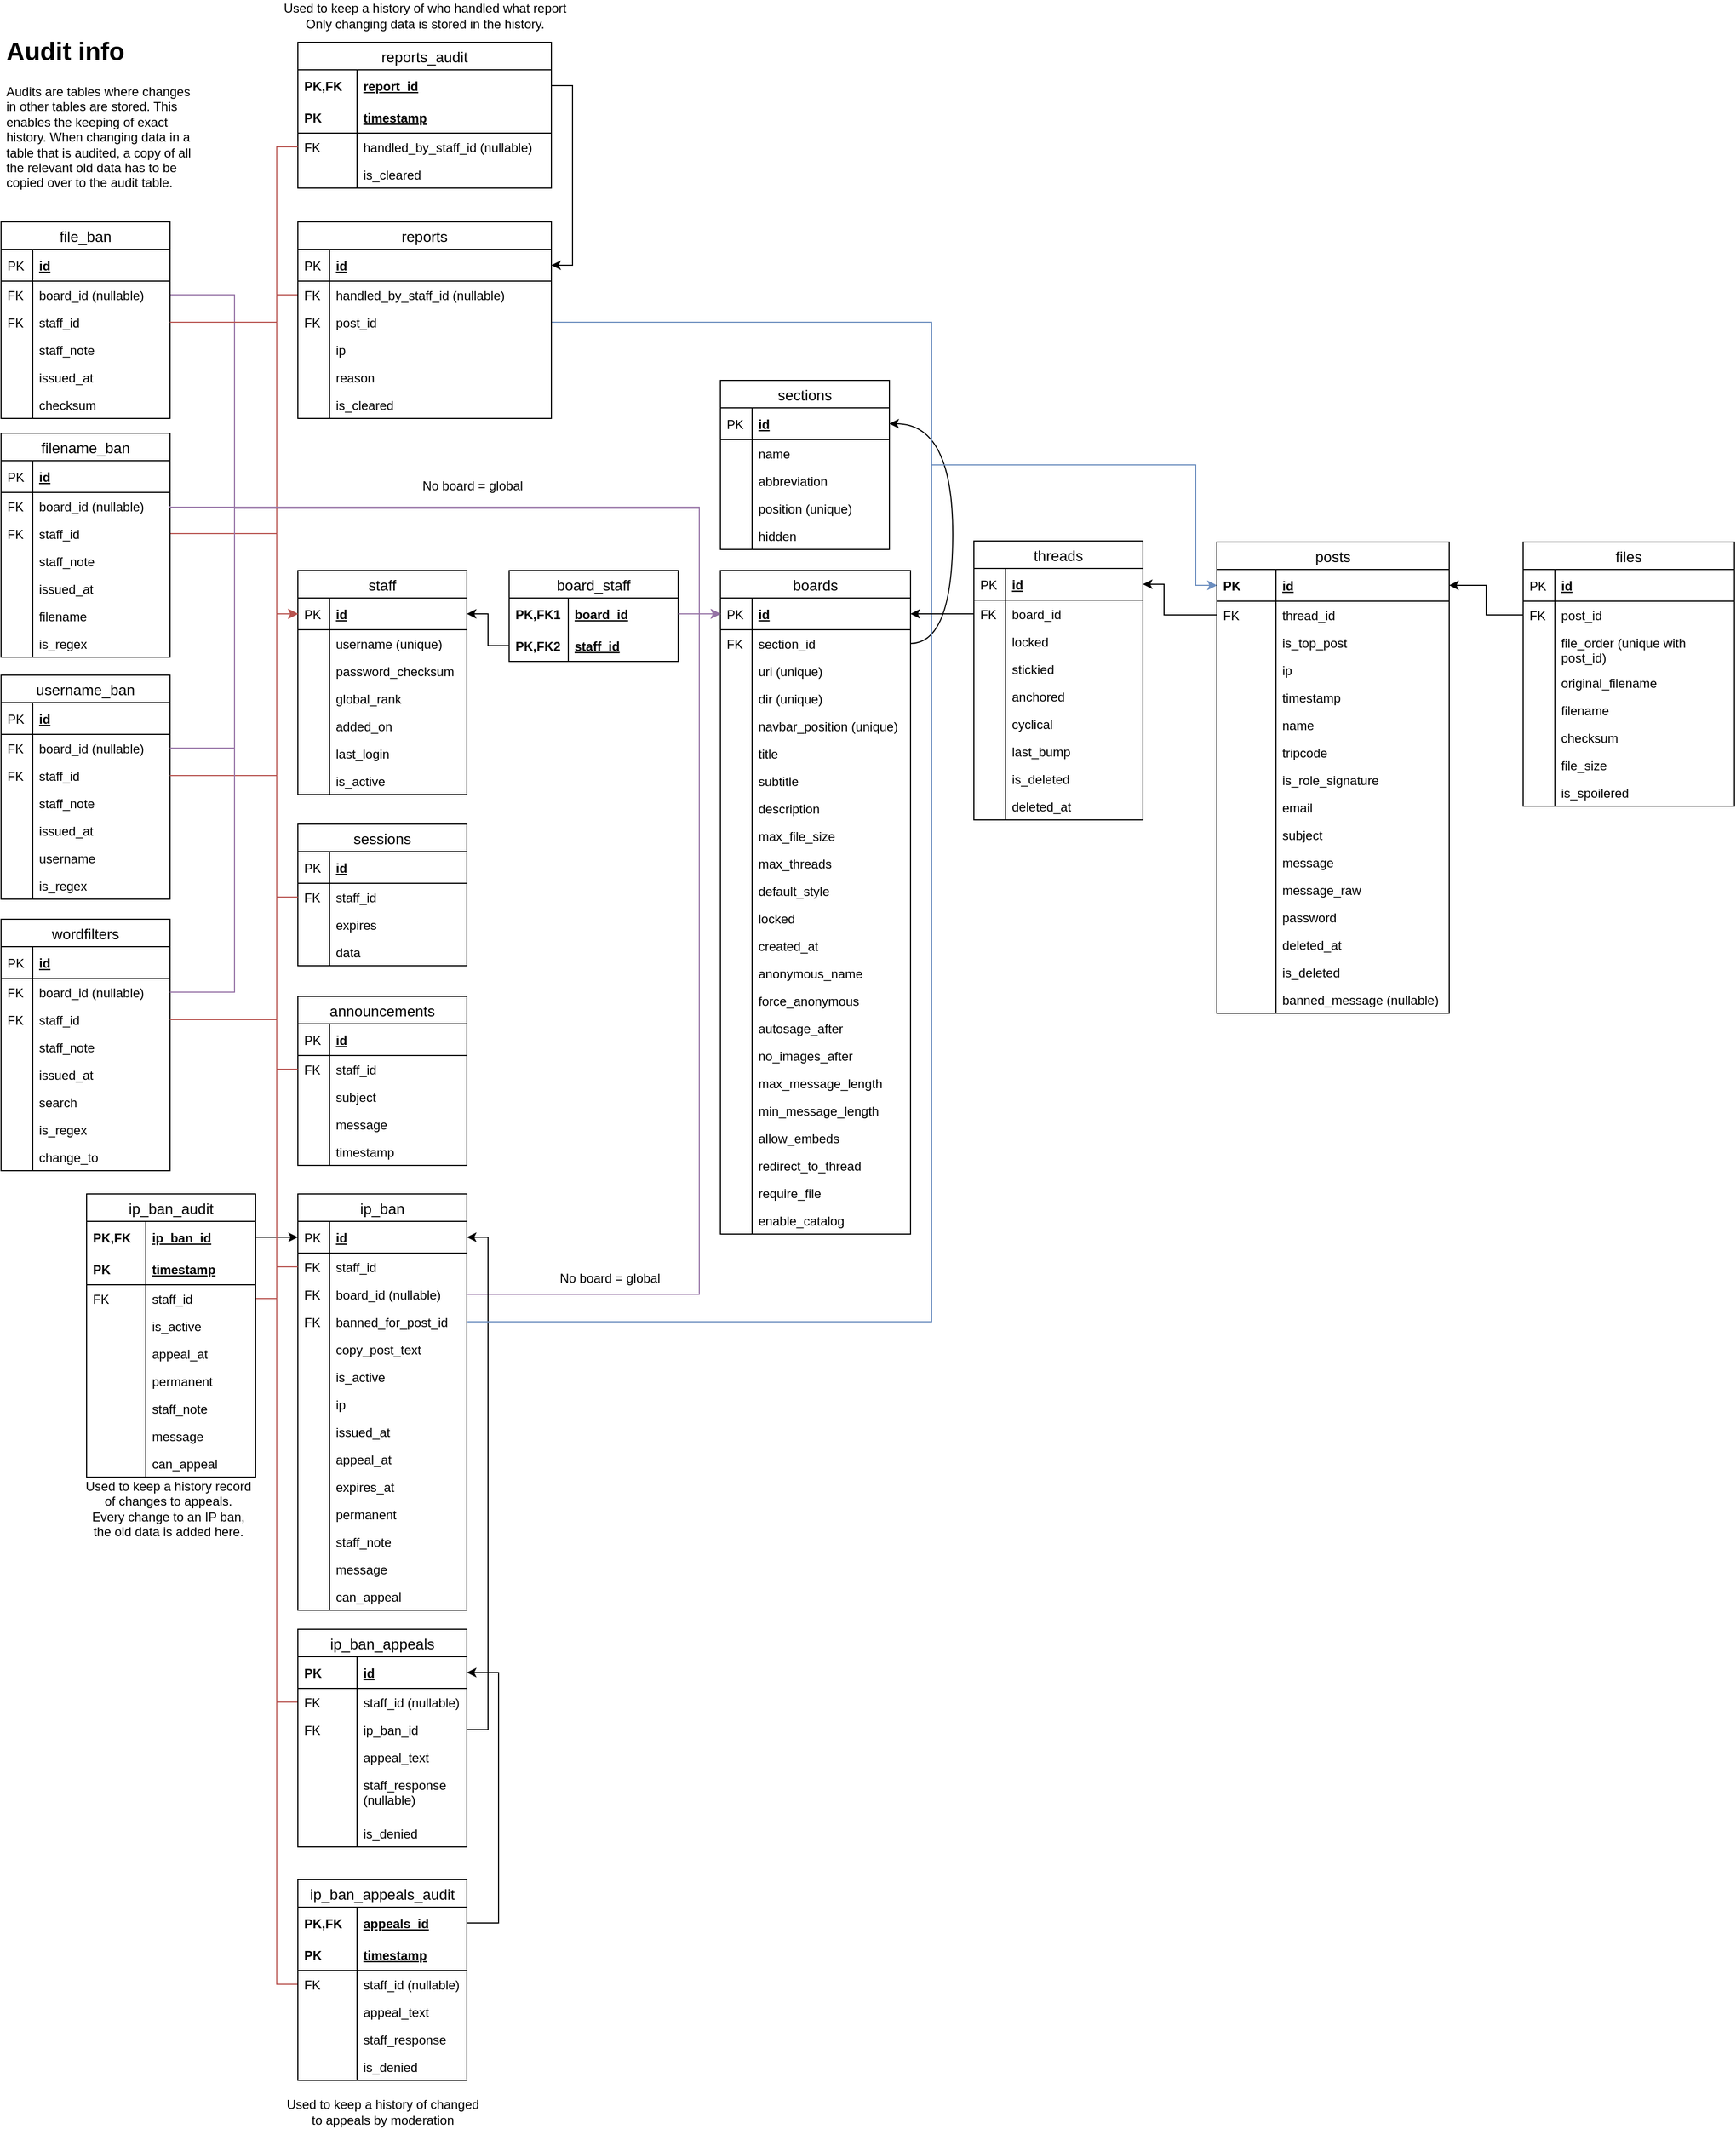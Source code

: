 <mxfile version="12.9.9" type="device"><diagram id="TVQ4taKJlGjEfO4J5nL0" name="Page-1"><mxGraphModel dx="1936" dy="1906" grid="1" gridSize="10" guides="1" tooltips="1" connect="1" arrows="1" fold="1" page="1" pageScale="1" pageWidth="850" pageHeight="1100" math="0" shadow="0"><root><mxCell id="0"/><mxCell id="1" parent="0"/><mxCell id="PdcwpANUKP4F5l-W0EyN-1" value="staff" style="swimlane;fontStyle=0;childLayout=stackLayout;horizontal=1;startSize=26;horizontalStack=0;resizeParent=1;resizeParentMax=0;resizeLast=0;collapsible=1;marginBottom=0;align=center;fontSize=14;" parent="1" vertex="1"><mxGeometry x="60" y="80" width="160" height="212" as="geometry"/></mxCell><mxCell id="PdcwpANUKP4F5l-W0EyN-2" value="id" style="shape=partialRectangle;top=0;left=0;right=0;bottom=1;align=left;verticalAlign=middle;fillColor=none;spacingLeft=34;spacingRight=4;overflow=hidden;rotatable=0;points=[[0,0.5],[1,0.5]];portConstraint=eastwest;dropTarget=0;fontStyle=5;fontSize=12;" parent="PdcwpANUKP4F5l-W0EyN-1" vertex="1"><mxGeometry y="26" width="160" height="30" as="geometry"/></mxCell><mxCell id="PdcwpANUKP4F5l-W0EyN-3" value="PK" style="shape=partialRectangle;top=0;left=0;bottom=0;fillColor=none;align=left;verticalAlign=middle;spacingLeft=4;spacingRight=4;overflow=hidden;rotatable=0;points=[];portConstraint=eastwest;part=1;fontSize=12;" parent="PdcwpANUKP4F5l-W0EyN-2" vertex="1" connectable="0"><mxGeometry width="30" height="30" as="geometry"/></mxCell><mxCell id="PdcwpANUKP4F5l-W0EyN-4" value="username (unique)" style="shape=partialRectangle;top=0;left=0;right=0;bottom=0;align=left;verticalAlign=top;fillColor=none;spacingLeft=34;spacingRight=4;overflow=hidden;rotatable=0;points=[[0,0.5],[1,0.5]];portConstraint=eastwest;dropTarget=0;fontSize=12;" parent="PdcwpANUKP4F5l-W0EyN-1" vertex="1"><mxGeometry y="56" width="160" height="26" as="geometry"/></mxCell><mxCell id="PdcwpANUKP4F5l-W0EyN-5" value="" style="shape=partialRectangle;top=0;left=0;bottom=0;fillColor=none;align=left;verticalAlign=top;spacingLeft=4;spacingRight=4;overflow=hidden;rotatable=0;points=[];portConstraint=eastwest;part=1;fontSize=12;" parent="PdcwpANUKP4F5l-W0EyN-4" vertex="1" connectable="0"><mxGeometry width="30" height="26" as="geometry"/></mxCell><mxCell id="PdcwpANUKP4F5l-W0EyN-6" value="password_checksum" style="shape=partialRectangle;top=0;left=0;right=0;bottom=0;align=left;verticalAlign=top;fillColor=none;spacingLeft=34;spacingRight=4;overflow=hidden;rotatable=0;points=[[0,0.5],[1,0.5]];portConstraint=eastwest;dropTarget=0;fontSize=12;" parent="PdcwpANUKP4F5l-W0EyN-1" vertex="1"><mxGeometry y="82" width="160" height="26" as="geometry"/></mxCell><mxCell id="PdcwpANUKP4F5l-W0EyN-7" value="" style="shape=partialRectangle;top=0;left=0;bottom=0;fillColor=none;align=left;verticalAlign=top;spacingLeft=4;spacingRight=4;overflow=hidden;rotatable=0;points=[];portConstraint=eastwest;part=1;fontSize=12;" parent="PdcwpANUKP4F5l-W0EyN-6" vertex="1" connectable="0"><mxGeometry width="30" height="26" as="geometry"/></mxCell><mxCell id="PdcwpANUKP4F5l-W0EyN-12" value="global_rank" style="shape=partialRectangle;top=0;left=0;right=0;bottom=0;align=left;verticalAlign=top;fillColor=none;spacingLeft=34;spacingRight=4;overflow=hidden;rotatable=0;points=[[0,0.5],[1,0.5]];portConstraint=eastwest;dropTarget=0;fontSize=12;" parent="PdcwpANUKP4F5l-W0EyN-1" vertex="1"><mxGeometry y="108" width="160" height="26" as="geometry"/></mxCell><mxCell id="PdcwpANUKP4F5l-W0EyN-13" value="" style="shape=partialRectangle;top=0;left=0;bottom=0;fillColor=none;align=left;verticalAlign=top;spacingLeft=4;spacingRight=4;overflow=hidden;rotatable=0;points=[];portConstraint=eastwest;part=1;fontSize=12;" parent="PdcwpANUKP4F5l-W0EyN-12" vertex="1" connectable="0"><mxGeometry width="30" height="26" as="geometry"/></mxCell><mxCell id="PdcwpANUKP4F5l-W0EyN-14" value="added_on" style="shape=partialRectangle;top=0;left=0;right=0;bottom=0;align=left;verticalAlign=top;fillColor=none;spacingLeft=34;spacingRight=4;overflow=hidden;rotatable=0;points=[[0,0.5],[1,0.5]];portConstraint=eastwest;dropTarget=0;fontSize=12;" parent="PdcwpANUKP4F5l-W0EyN-1" vertex="1"><mxGeometry y="134" width="160" height="26" as="geometry"/></mxCell><mxCell id="PdcwpANUKP4F5l-W0EyN-15" value="" style="shape=partialRectangle;top=0;left=0;bottom=0;fillColor=none;align=left;verticalAlign=top;spacingLeft=4;spacingRight=4;overflow=hidden;rotatable=0;points=[];portConstraint=eastwest;part=1;fontSize=12;" parent="PdcwpANUKP4F5l-W0EyN-14" vertex="1" connectable="0"><mxGeometry width="30" height="26" as="geometry"/></mxCell><mxCell id="PdcwpANUKP4F5l-W0EyN-16" value="last_login" style="shape=partialRectangle;top=0;left=0;right=0;bottom=0;align=left;verticalAlign=top;fillColor=none;spacingLeft=34;spacingRight=4;overflow=hidden;rotatable=0;points=[[0,0.5],[1,0.5]];portConstraint=eastwest;dropTarget=0;fontSize=12;" parent="PdcwpANUKP4F5l-W0EyN-1" vertex="1"><mxGeometry y="160" width="160" height="26" as="geometry"/></mxCell><mxCell id="PdcwpANUKP4F5l-W0EyN-17" value="" style="shape=partialRectangle;top=0;left=0;bottom=0;fillColor=none;align=left;verticalAlign=top;spacingLeft=4;spacingRight=4;overflow=hidden;rotatable=0;points=[];portConstraint=eastwest;part=1;fontSize=12;" parent="PdcwpANUKP4F5l-W0EyN-16" vertex="1" connectable="0"><mxGeometry width="30" height="26" as="geometry"/></mxCell><mxCell id="PdcwpANUKP4F5l-W0EyN-18" value="is_active" style="shape=partialRectangle;top=0;left=0;right=0;bottom=0;align=left;verticalAlign=top;fillColor=none;spacingLeft=34;spacingRight=4;overflow=hidden;rotatable=0;points=[[0,0.5],[1,0.5]];portConstraint=eastwest;dropTarget=0;fontSize=12;" parent="PdcwpANUKP4F5l-W0EyN-1" vertex="1"><mxGeometry y="186" width="160" height="26" as="geometry"/></mxCell><mxCell id="PdcwpANUKP4F5l-W0EyN-19" value="" style="shape=partialRectangle;top=0;left=0;bottom=0;fillColor=none;align=left;verticalAlign=top;spacingLeft=4;spacingRight=4;overflow=hidden;rotatable=0;points=[];portConstraint=eastwest;part=1;fontSize=12;" parent="PdcwpANUKP4F5l-W0EyN-18" vertex="1" connectable="0"><mxGeometry width="30" height="26" as="geometry"/></mxCell><mxCell id="PdcwpANUKP4F5l-W0EyN-24" value="sessions" style="swimlane;fontStyle=0;childLayout=stackLayout;horizontal=1;startSize=26;horizontalStack=0;resizeParent=1;resizeParentMax=0;resizeLast=0;collapsible=1;marginBottom=0;align=center;fontSize=14;" parent="1" vertex="1"><mxGeometry x="60" y="320" width="160" height="134" as="geometry"/></mxCell><mxCell id="PdcwpANUKP4F5l-W0EyN-25" value="id" style="shape=partialRectangle;top=0;left=0;right=0;bottom=1;align=left;verticalAlign=middle;fillColor=none;spacingLeft=34;spacingRight=4;overflow=hidden;rotatable=0;points=[[0,0.5],[1,0.5]];portConstraint=eastwest;dropTarget=0;fontStyle=5;fontSize=12;" parent="PdcwpANUKP4F5l-W0EyN-24" vertex="1"><mxGeometry y="26" width="160" height="30" as="geometry"/></mxCell><mxCell id="PdcwpANUKP4F5l-W0EyN-26" value="PK" style="shape=partialRectangle;top=0;left=0;bottom=0;fillColor=none;align=left;verticalAlign=middle;spacingLeft=4;spacingRight=4;overflow=hidden;rotatable=0;points=[];portConstraint=eastwest;part=1;fontSize=12;" parent="PdcwpANUKP4F5l-W0EyN-25" vertex="1" connectable="0"><mxGeometry width="30" height="30" as="geometry"/></mxCell><mxCell id="PdcwpANUKP4F5l-W0EyN-31" value="staff_id" style="shape=partialRectangle;top=0;left=0;right=0;bottom=0;align=left;verticalAlign=top;fillColor=none;spacingLeft=34;spacingRight=4;overflow=hidden;rotatable=0;points=[[0,0.5],[1,0.5]];portConstraint=eastwest;dropTarget=0;fontSize=12;" parent="PdcwpANUKP4F5l-W0EyN-24" vertex="1"><mxGeometry y="56" width="160" height="26" as="geometry"/></mxCell><mxCell id="PdcwpANUKP4F5l-W0EyN-32" value="FK" style="shape=partialRectangle;top=0;left=0;bottom=0;fillColor=none;align=left;verticalAlign=top;spacingLeft=4;spacingRight=4;overflow=hidden;rotatable=0;points=[];portConstraint=eastwest;part=1;fontSize=12;" parent="PdcwpANUKP4F5l-W0EyN-31" vertex="1" connectable="0"><mxGeometry width="30" height="26" as="geometry"/></mxCell><mxCell id="PdcwpANUKP4F5l-W0EyN-27" value="expires" style="shape=partialRectangle;top=0;left=0;right=0;bottom=0;align=left;verticalAlign=top;fillColor=none;spacingLeft=34;spacingRight=4;overflow=hidden;rotatable=0;points=[[0,0.5],[1,0.5]];portConstraint=eastwest;dropTarget=0;fontSize=12;" parent="PdcwpANUKP4F5l-W0EyN-24" vertex="1"><mxGeometry y="82" width="160" height="26" as="geometry"/></mxCell><mxCell id="PdcwpANUKP4F5l-W0EyN-28" value="" style="shape=partialRectangle;top=0;left=0;bottom=0;fillColor=none;align=left;verticalAlign=top;spacingLeft=4;spacingRight=4;overflow=hidden;rotatable=0;points=[];portConstraint=eastwest;part=1;fontSize=12;" parent="PdcwpANUKP4F5l-W0EyN-27" vertex="1" connectable="0"><mxGeometry width="30" height="26" as="geometry"/></mxCell><mxCell id="PdcwpANUKP4F5l-W0EyN-29" value="data" style="shape=partialRectangle;top=0;left=0;right=0;bottom=0;align=left;verticalAlign=top;fillColor=none;spacingLeft=34;spacingRight=4;overflow=hidden;rotatable=0;points=[[0,0.5],[1,0.5]];portConstraint=eastwest;dropTarget=0;fontSize=12;" parent="PdcwpANUKP4F5l-W0EyN-24" vertex="1"><mxGeometry y="108" width="160" height="26" as="geometry"/></mxCell><mxCell id="PdcwpANUKP4F5l-W0EyN-30" value="" style="shape=partialRectangle;top=0;left=0;bottom=0;fillColor=none;align=left;verticalAlign=top;spacingLeft=4;spacingRight=4;overflow=hidden;rotatable=0;points=[];portConstraint=eastwest;part=1;fontSize=12;" parent="PdcwpANUKP4F5l-W0EyN-29" vertex="1" connectable="0"><mxGeometry width="30" height="26" as="geometry"/></mxCell><mxCell id="PdcwpANUKP4F5l-W0EyN-39" style="edgeStyle=orthogonalEdgeStyle;rounded=0;orthogonalLoop=1;jettySize=auto;html=1;exitX=0;exitY=0.5;exitDx=0;exitDy=0;entryX=0;entryY=0.5;entryDx=0;entryDy=0;fillColor=#f8cecc;strokeColor=#b85450;" parent="1" source="PdcwpANUKP4F5l-W0EyN-31" target="PdcwpANUKP4F5l-W0EyN-2" edge="1"><mxGeometry relative="1" as="geometry"/></mxCell><mxCell id="PdcwpANUKP4F5l-W0EyN-94" value="board_staff" style="swimlane;fontStyle=0;childLayout=stackLayout;horizontal=1;startSize=26;horizontalStack=0;resizeParent=1;resizeParentMax=0;resizeLast=0;collapsible=1;marginBottom=0;align=center;fontSize=14;" parent="1" vertex="1"><mxGeometry x="260" y="80" width="160" height="86" as="geometry"/></mxCell><mxCell id="PdcwpANUKP4F5l-W0EyN-95" value="board_id" style="shape=partialRectangle;top=0;left=0;right=0;bottom=0;align=left;verticalAlign=middle;fillColor=none;spacingLeft=60;spacingRight=4;overflow=hidden;rotatable=0;points=[[0,0.5],[1,0.5]];portConstraint=eastwest;dropTarget=0;fontStyle=5;fontSize=12;" parent="PdcwpANUKP4F5l-W0EyN-94" vertex="1"><mxGeometry y="26" width="160" height="30" as="geometry"/></mxCell><mxCell id="PdcwpANUKP4F5l-W0EyN-96" value="PK,FK1" style="shape=partialRectangle;fontStyle=1;top=0;left=0;bottom=0;fillColor=none;align=left;verticalAlign=middle;spacingLeft=4;spacingRight=4;overflow=hidden;rotatable=0;points=[];portConstraint=eastwest;part=1;fontSize=12;" parent="PdcwpANUKP4F5l-W0EyN-95" vertex="1" connectable="0"><mxGeometry width="56" height="30" as="geometry"/></mxCell><mxCell id="PdcwpANUKP4F5l-W0EyN-97" value="staff_id" style="shape=partialRectangle;top=0;left=0;right=0;bottom=1;align=left;verticalAlign=middle;fillColor=none;spacingLeft=60;spacingRight=4;overflow=hidden;rotatable=0;points=[[0,0.5],[1,0.5]];portConstraint=eastwest;dropTarget=0;fontStyle=5;fontSize=12;" parent="PdcwpANUKP4F5l-W0EyN-94" vertex="1"><mxGeometry y="56" width="160" height="30" as="geometry"/></mxCell><mxCell id="PdcwpANUKP4F5l-W0EyN-98" value="PK,FK2" style="shape=partialRectangle;fontStyle=1;top=0;left=0;bottom=0;fillColor=none;align=left;verticalAlign=middle;spacingLeft=4;spacingRight=4;overflow=hidden;rotatable=0;points=[];portConstraint=eastwest;part=1;fontSize=12;" parent="PdcwpANUKP4F5l-W0EyN-97" vertex="1" connectable="0"><mxGeometry width="56" height="30" as="geometry"/></mxCell><mxCell id="PdcwpANUKP4F5l-W0EyN-101" style="edgeStyle=orthogonalEdgeStyle;rounded=0;orthogonalLoop=1;jettySize=auto;html=1;exitX=0;exitY=0.5;exitDx=0;exitDy=0;entryX=1;entryY=0.5;entryDx=0;entryDy=0;" parent="1" source="PdcwpANUKP4F5l-W0EyN-97" target="PdcwpANUKP4F5l-W0EyN-2" edge="1"><mxGeometry relative="1" as="geometry"/></mxCell><mxCell id="PdcwpANUKP4F5l-W0EyN-102" style="edgeStyle=orthogonalEdgeStyle;rounded=0;orthogonalLoop=1;jettySize=auto;html=1;exitX=1;exitY=0.5;exitDx=0;exitDy=0;entryX=0;entryY=0.5;entryDx=0;entryDy=0;fillColor=#e1d5e7;strokeColor=#9673a6;" parent="1" source="PdcwpANUKP4F5l-W0EyN-95" target="PdcwpANUKP4F5l-W0EyN-41" edge="1"><mxGeometry relative="1" as="geometry"/></mxCell><mxCell id="PdcwpANUKP4F5l-W0EyN-118" style="edgeStyle=orthogonalEdgeStyle;rounded=0;orthogonalLoop=1;jettySize=auto;html=1;exitX=1;exitY=0.5;exitDx=0;exitDy=0;entryX=1;entryY=0.5;entryDx=0;entryDy=0;curved=1;" parent="1" source="PdcwpANUKP4F5l-W0EyN-43" target="PdcwpANUKP4F5l-W0EyN-104" edge="1"><mxGeometry relative="1" as="geometry"><Array as="points"><mxPoint x="680" y="149"/><mxPoint x="680" y="-59"/></Array></mxGeometry></mxCell><mxCell id="PdcwpANUKP4F5l-W0EyN-216" style="edgeStyle=orthogonalEdgeStyle;rounded=0;orthogonalLoop=1;jettySize=auto;html=1;exitX=0;exitY=0.5;exitDx=0;exitDy=0;entryX=1;entryY=0.5;entryDx=0;entryDy=0;" parent="1" source="PdcwpANUKP4F5l-W0EyN-208" target="PdcwpANUKP4F5l-W0EyN-135" edge="1"><mxGeometry relative="1" as="geometry"/></mxCell><mxCell id="PdcwpANUKP4F5l-W0EyN-240" style="edgeStyle=orthogonalEdgeStyle;rounded=0;orthogonalLoop=1;jettySize=auto;html=1;exitX=0;exitY=0.5;exitDx=0;exitDy=0;entryX=0;entryY=0.5;entryDx=0;entryDy=0;fillColor=#f8cecc;strokeColor=#b85450;" parent="1" source="PdcwpANUKP4F5l-W0EyN-238" target="PdcwpANUKP4F5l-W0EyN-2" edge="1"><mxGeometry relative="1" as="geometry"><mxPoint x="170" y="30" as="targetPoint"/></mxGeometry></mxCell><mxCell id="PdcwpANUKP4F5l-W0EyN-243" style="edgeStyle=orthogonalEdgeStyle;rounded=0;orthogonalLoop=1;jettySize=auto;html=1;exitX=1;exitY=0.5;exitDx=0;exitDy=0;entryX=0;entryY=0.5;entryDx=0;entryDy=0;fillColor=#dae8fc;strokeColor=#6c8ebf;" parent="1" source="PdcwpANUKP4F5l-W0EyN-228" target="PdcwpANUKP4F5l-W0EyN-135" edge="1"><mxGeometry relative="1" as="geometry"><Array as="points"><mxPoint x="660" y="-155"/><mxPoint x="660" y="-20"/><mxPoint x="910" y="-20"/><mxPoint x="910" y="94"/></Array></mxGeometry></mxCell><mxCell id="PdcwpANUKP4F5l-W0EyN-244" value="announcements" style="swimlane;fontStyle=0;childLayout=stackLayout;horizontal=1;startSize=26;horizontalStack=0;resizeParent=1;resizeParentMax=0;resizeLast=0;collapsible=1;marginBottom=0;align=center;fontSize=14;" parent="1" vertex="1"><mxGeometry x="60" y="483" width="160" height="160" as="geometry"/></mxCell><mxCell id="PdcwpANUKP4F5l-W0EyN-245" value="id" style="shape=partialRectangle;top=0;left=0;right=0;bottom=1;align=left;verticalAlign=middle;fillColor=none;spacingLeft=34;spacingRight=4;overflow=hidden;rotatable=0;points=[[0,0.5],[1,0.5]];portConstraint=eastwest;dropTarget=0;fontStyle=5;fontSize=12;" parent="PdcwpANUKP4F5l-W0EyN-244" vertex="1"><mxGeometry y="26" width="160" height="30" as="geometry"/></mxCell><mxCell id="PdcwpANUKP4F5l-W0EyN-246" value="PK" style="shape=partialRectangle;top=0;left=0;bottom=0;fillColor=none;align=left;verticalAlign=middle;spacingLeft=4;spacingRight=4;overflow=hidden;rotatable=0;points=[];portConstraint=eastwest;part=1;fontSize=12;" parent="PdcwpANUKP4F5l-W0EyN-245" vertex="1" connectable="0"><mxGeometry width="30" height="30" as="geometry"/></mxCell><mxCell id="PdcwpANUKP4F5l-W0EyN-247" value="staff_id" style="shape=partialRectangle;top=0;left=0;right=0;bottom=0;align=left;verticalAlign=top;fillColor=none;spacingLeft=34;spacingRight=4;overflow=hidden;rotatable=0;points=[[0,0.5],[1,0.5]];portConstraint=eastwest;dropTarget=0;fontSize=12;" parent="PdcwpANUKP4F5l-W0EyN-244" vertex="1"><mxGeometry y="56" width="160" height="26" as="geometry"/></mxCell><mxCell id="PdcwpANUKP4F5l-W0EyN-248" value="FK" style="shape=partialRectangle;top=0;left=0;bottom=0;fillColor=none;align=left;verticalAlign=top;spacingLeft=4;spacingRight=4;overflow=hidden;rotatable=0;points=[];portConstraint=eastwest;part=1;fontSize=12;" parent="PdcwpANUKP4F5l-W0EyN-247" vertex="1" connectable="0"><mxGeometry width="30" height="26" as="geometry"/></mxCell><mxCell id="PdcwpANUKP4F5l-W0EyN-249" value="subject" style="shape=partialRectangle;top=0;left=0;right=0;bottom=0;align=left;verticalAlign=top;fillColor=none;spacingLeft=34;spacingRight=4;overflow=hidden;rotatable=0;points=[[0,0.5],[1,0.5]];portConstraint=eastwest;dropTarget=0;fontSize=12;" parent="PdcwpANUKP4F5l-W0EyN-244" vertex="1"><mxGeometry y="82" width="160" height="26" as="geometry"/></mxCell><mxCell id="PdcwpANUKP4F5l-W0EyN-250" value="" style="shape=partialRectangle;top=0;left=0;bottom=0;fillColor=none;align=left;verticalAlign=top;spacingLeft=4;spacingRight=4;overflow=hidden;rotatable=0;points=[];portConstraint=eastwest;part=1;fontSize=12;" parent="PdcwpANUKP4F5l-W0EyN-249" vertex="1" connectable="0"><mxGeometry width="30" height="26" as="geometry"/></mxCell><mxCell id="PdcwpANUKP4F5l-W0EyN-251" value="message" style="shape=partialRectangle;top=0;left=0;right=0;bottom=0;align=left;verticalAlign=top;fillColor=none;spacingLeft=34;spacingRight=4;overflow=hidden;rotatable=0;points=[[0,0.5],[1,0.5]];portConstraint=eastwest;dropTarget=0;fontSize=12;" parent="PdcwpANUKP4F5l-W0EyN-244" vertex="1"><mxGeometry y="108" width="160" height="26" as="geometry"/></mxCell><mxCell id="PdcwpANUKP4F5l-W0EyN-252" value="" style="shape=partialRectangle;top=0;left=0;bottom=0;fillColor=none;align=left;verticalAlign=top;spacingLeft=4;spacingRight=4;overflow=hidden;rotatable=0;points=[];portConstraint=eastwest;part=1;fontSize=12;" parent="PdcwpANUKP4F5l-W0EyN-251" vertex="1" connectable="0"><mxGeometry width="30" height="26" as="geometry"/></mxCell><mxCell id="PdcwpANUKP4F5l-W0EyN-254" value="timestamp" style="shape=partialRectangle;top=0;left=0;right=0;bottom=0;align=left;verticalAlign=top;fillColor=none;spacingLeft=34;spacingRight=4;overflow=hidden;rotatable=0;points=[[0,0.5],[1,0.5]];portConstraint=eastwest;dropTarget=0;fontSize=12;" parent="PdcwpANUKP4F5l-W0EyN-244" vertex="1"><mxGeometry y="134" width="160" height="26" as="geometry"/></mxCell><mxCell id="PdcwpANUKP4F5l-W0EyN-255" value="" style="shape=partialRectangle;top=0;left=0;bottom=0;fillColor=none;align=left;verticalAlign=top;spacingLeft=4;spacingRight=4;overflow=hidden;rotatable=0;points=[];portConstraint=eastwest;part=1;fontSize=12;" parent="PdcwpANUKP4F5l-W0EyN-254" vertex="1" connectable="0"><mxGeometry width="30" height="26" as="geometry"/></mxCell><mxCell id="PdcwpANUKP4F5l-W0EyN-253" style="edgeStyle=orthogonalEdgeStyle;rounded=0;orthogonalLoop=1;jettySize=auto;html=1;exitX=0;exitY=0.5;exitDx=0;exitDy=0;entryX=0;entryY=0.5;entryDx=0;entryDy=0;fillColor=#f8cecc;strokeColor=#b85450;" parent="1" source="PdcwpANUKP4F5l-W0EyN-247" target="PdcwpANUKP4F5l-W0EyN-2" edge="1"><mxGeometry relative="1" as="geometry"/></mxCell><mxCell id="PdcwpANUKP4F5l-W0EyN-266" value="ip_ban" style="swimlane;fontStyle=0;childLayout=stackLayout;horizontal=1;startSize=26;horizontalStack=0;resizeParent=1;resizeParentMax=0;resizeLast=0;collapsible=1;marginBottom=0;align=center;fontSize=14;strokeColor=#000000;fillColor=none;" parent="1" vertex="1"><mxGeometry x="60" y="670" width="160" height="394" as="geometry"/></mxCell><mxCell id="PdcwpANUKP4F5l-W0EyN-267" value="id" style="shape=partialRectangle;top=0;left=0;right=0;bottom=1;align=left;verticalAlign=middle;fillColor=none;spacingLeft=34;spacingRight=4;overflow=hidden;rotatable=0;points=[[0,0.5],[1,0.5]];portConstraint=eastwest;dropTarget=0;fontStyle=5;fontSize=12;" parent="PdcwpANUKP4F5l-W0EyN-266" vertex="1"><mxGeometry y="26" width="160" height="30" as="geometry"/></mxCell><mxCell id="PdcwpANUKP4F5l-W0EyN-268" value="PK" style="shape=partialRectangle;top=0;left=0;bottom=0;fillColor=none;align=left;verticalAlign=middle;spacingLeft=4;spacingRight=4;overflow=hidden;rotatable=0;points=[];portConstraint=eastwest;part=1;fontSize=12;" parent="PdcwpANUKP4F5l-W0EyN-267" vertex="1" connectable="0"><mxGeometry width="30" height="30" as="geometry"/></mxCell><mxCell id="PdcwpANUKP4F5l-W0EyN-269" value="staff_id" style="shape=partialRectangle;top=0;left=0;right=0;bottom=0;align=left;verticalAlign=top;fillColor=none;spacingLeft=34;spacingRight=4;overflow=hidden;rotatable=0;points=[[0,0.5],[1,0.5]];portConstraint=eastwest;dropTarget=0;fontSize=12;" parent="PdcwpANUKP4F5l-W0EyN-266" vertex="1"><mxGeometry y="56" width="160" height="26" as="geometry"/></mxCell><mxCell id="PdcwpANUKP4F5l-W0EyN-270" value="FK" style="shape=partialRectangle;top=0;left=0;bottom=0;fillColor=none;align=left;verticalAlign=top;spacingLeft=4;spacingRight=4;overflow=hidden;rotatable=0;points=[];portConstraint=eastwest;part=1;fontSize=12;" parent="PdcwpANUKP4F5l-W0EyN-269" vertex="1" connectable="0"><mxGeometry width="30" height="26" as="geometry"/></mxCell><mxCell id="g8VmcGA17cuox0www8EO-1" value="board_id (nullable)" style="shape=partialRectangle;top=0;left=0;right=0;bottom=0;align=left;verticalAlign=top;fillColor=none;spacingLeft=34;spacingRight=4;overflow=hidden;rotatable=0;points=[[0,0.5],[1,0.5]];portConstraint=eastwest;dropTarget=0;fontSize=12;" parent="PdcwpANUKP4F5l-W0EyN-266" vertex="1"><mxGeometry y="82" width="160" height="26" as="geometry"/></mxCell><mxCell id="g8VmcGA17cuox0www8EO-2" value="FK" style="shape=partialRectangle;top=0;left=0;bottom=0;fillColor=none;align=left;verticalAlign=top;spacingLeft=4;spacingRight=4;overflow=hidden;rotatable=0;points=[];portConstraint=eastwest;part=1;fontSize=12;" parent="g8VmcGA17cuox0www8EO-1" vertex="1" connectable="0"><mxGeometry width="30" height="26" as="geometry"/></mxCell><mxCell id="PdcwpANUKP4F5l-W0EyN-304" value="banned_for_post_id" style="shape=partialRectangle;top=0;left=0;right=0;bottom=0;align=left;verticalAlign=top;fillColor=none;spacingLeft=34;spacingRight=4;overflow=hidden;rotatable=0;points=[[0,0.5],[1,0.5]];portConstraint=eastwest;dropTarget=0;fontSize=12;" parent="PdcwpANUKP4F5l-W0EyN-266" vertex="1"><mxGeometry y="108" width="160" height="26" as="geometry"/></mxCell><mxCell id="PdcwpANUKP4F5l-W0EyN-305" value="FK" style="shape=partialRectangle;top=0;left=0;bottom=0;fillColor=none;align=left;verticalAlign=top;spacingLeft=4;spacingRight=4;overflow=hidden;rotatable=0;points=[];portConstraint=eastwest;part=1;fontSize=12;" parent="PdcwpANUKP4F5l-W0EyN-304" vertex="1" connectable="0"><mxGeometry width="30" height="26" as="geometry"/></mxCell><mxCell id="g8VmcGA17cuox0www8EO-4" value="copy_post_text" style="shape=partialRectangle;top=0;left=0;right=0;bottom=0;align=left;verticalAlign=top;fillColor=none;spacingLeft=34;spacingRight=4;overflow=hidden;rotatable=0;points=[[0,0.5],[1,0.5]];portConstraint=eastwest;dropTarget=0;fontSize=12;" parent="PdcwpANUKP4F5l-W0EyN-266" vertex="1"><mxGeometry y="134" width="160" height="26" as="geometry"/></mxCell><mxCell id="g8VmcGA17cuox0www8EO-5" value="" style="shape=partialRectangle;top=0;left=0;bottom=0;fillColor=none;align=left;verticalAlign=top;spacingLeft=4;spacingRight=4;overflow=hidden;rotatable=0;points=[];portConstraint=eastwest;part=1;fontSize=12;" parent="g8VmcGA17cuox0www8EO-4" vertex="1" connectable="0"><mxGeometry width="30" height="26" as="geometry"/></mxCell><mxCell id="PdcwpANUKP4F5l-W0EyN-289" value="is_active" style="shape=partialRectangle;top=0;left=0;right=0;bottom=0;align=left;verticalAlign=top;fillColor=none;spacingLeft=34;spacingRight=4;overflow=hidden;rotatable=0;points=[[0,0.5],[1,0.5]];portConstraint=eastwest;dropTarget=0;fontSize=12;" parent="PdcwpANUKP4F5l-W0EyN-266" vertex="1"><mxGeometry y="160" width="160" height="26" as="geometry"/></mxCell><mxCell id="PdcwpANUKP4F5l-W0EyN-290" value="" style="shape=partialRectangle;top=0;left=0;bottom=0;fillColor=none;align=left;verticalAlign=top;spacingLeft=4;spacingRight=4;overflow=hidden;rotatable=0;points=[];portConstraint=eastwest;part=1;fontSize=12;" parent="PdcwpANUKP4F5l-W0EyN-289" vertex="1" connectable="0"><mxGeometry width="30" height="26" as="geometry"/></mxCell><mxCell id="PdcwpANUKP4F5l-W0EyN-271" value="ip" style="shape=partialRectangle;top=0;left=0;right=0;bottom=0;align=left;verticalAlign=top;fillColor=none;spacingLeft=34;spacingRight=4;overflow=hidden;rotatable=0;points=[[0,0.5],[1,0.5]];portConstraint=eastwest;dropTarget=0;fontSize=12;" parent="PdcwpANUKP4F5l-W0EyN-266" vertex="1"><mxGeometry y="186" width="160" height="26" as="geometry"/></mxCell><mxCell id="PdcwpANUKP4F5l-W0EyN-272" value="" style="shape=partialRectangle;top=0;left=0;bottom=0;fillColor=none;align=left;verticalAlign=top;spacingLeft=4;spacingRight=4;overflow=hidden;rotatable=0;points=[];portConstraint=eastwest;part=1;fontSize=12;" parent="PdcwpANUKP4F5l-W0EyN-271" vertex="1" connectable="0"><mxGeometry width="30" height="26" as="geometry"/></mxCell><mxCell id="PdcwpANUKP4F5l-W0EyN-273" value="issued_at" style="shape=partialRectangle;top=0;left=0;right=0;bottom=0;align=left;verticalAlign=top;fillColor=none;spacingLeft=34;spacingRight=4;overflow=hidden;rotatable=0;points=[[0,0.5],[1,0.5]];portConstraint=eastwest;dropTarget=0;fontSize=12;" parent="PdcwpANUKP4F5l-W0EyN-266" vertex="1"><mxGeometry y="212" width="160" height="26" as="geometry"/></mxCell><mxCell id="PdcwpANUKP4F5l-W0EyN-274" value="" style="shape=partialRectangle;top=0;left=0;bottom=0;fillColor=none;align=left;verticalAlign=top;spacingLeft=4;spacingRight=4;overflow=hidden;rotatable=0;points=[];portConstraint=eastwest;part=1;fontSize=12;" parent="PdcwpANUKP4F5l-W0EyN-273" vertex="1" connectable="0"><mxGeometry width="30" height="26" as="geometry"/></mxCell><mxCell id="PdcwpANUKP4F5l-W0EyN-277" value="appeal_at" style="shape=partialRectangle;top=0;left=0;right=0;bottom=0;align=left;verticalAlign=top;fillColor=none;spacingLeft=34;spacingRight=4;overflow=hidden;rotatable=0;points=[[0,0.5],[1,0.5]];portConstraint=eastwest;dropTarget=0;fontSize=12;" parent="PdcwpANUKP4F5l-W0EyN-266" vertex="1"><mxGeometry y="238" width="160" height="26" as="geometry"/></mxCell><mxCell id="PdcwpANUKP4F5l-W0EyN-278" value="" style="shape=partialRectangle;top=0;left=0;bottom=0;fillColor=none;align=left;verticalAlign=top;spacingLeft=4;spacingRight=4;overflow=hidden;rotatable=0;points=[];portConstraint=eastwest;part=1;fontSize=12;" parent="PdcwpANUKP4F5l-W0EyN-277" vertex="1" connectable="0"><mxGeometry width="30" height="26" as="geometry"/></mxCell><mxCell id="PdcwpANUKP4F5l-W0EyN-279" value="expires_at" style="shape=partialRectangle;top=0;left=0;right=0;bottom=0;align=left;verticalAlign=top;fillColor=none;spacingLeft=34;spacingRight=4;overflow=hidden;rotatable=0;points=[[0,0.5],[1,0.5]];portConstraint=eastwest;dropTarget=0;fontSize=12;" parent="PdcwpANUKP4F5l-W0EyN-266" vertex="1"><mxGeometry y="264" width="160" height="26" as="geometry"/></mxCell><mxCell id="PdcwpANUKP4F5l-W0EyN-280" value="" style="shape=partialRectangle;top=0;left=0;bottom=0;fillColor=none;align=left;verticalAlign=top;spacingLeft=4;spacingRight=4;overflow=hidden;rotatable=0;points=[];portConstraint=eastwest;part=1;fontSize=12;" parent="PdcwpANUKP4F5l-W0EyN-279" vertex="1" connectable="0"><mxGeometry width="30" height="26" as="geometry"/></mxCell><mxCell id="PdcwpANUKP4F5l-W0EyN-302" value="permanent" style="shape=partialRectangle;top=0;left=0;right=0;bottom=0;align=left;verticalAlign=top;fillColor=none;spacingLeft=34;spacingRight=4;overflow=hidden;rotatable=0;points=[[0,0.5],[1,0.5]];portConstraint=eastwest;dropTarget=0;fontSize=12;" parent="PdcwpANUKP4F5l-W0EyN-266" vertex="1"><mxGeometry y="290" width="160" height="26" as="geometry"/></mxCell><mxCell id="PdcwpANUKP4F5l-W0EyN-303" value="" style="shape=partialRectangle;top=0;left=0;bottom=0;fillColor=none;align=left;verticalAlign=top;spacingLeft=4;spacingRight=4;overflow=hidden;rotatable=0;points=[];portConstraint=eastwest;part=1;fontSize=12;" parent="PdcwpANUKP4F5l-W0EyN-302" vertex="1" connectable="0"><mxGeometry width="30" height="26" as="geometry"/></mxCell><mxCell id="PdcwpANUKP4F5l-W0EyN-281" value="staff_note" style="shape=partialRectangle;top=0;left=0;right=0;bottom=0;align=left;verticalAlign=top;fillColor=none;spacingLeft=34;spacingRight=4;overflow=hidden;rotatable=0;points=[[0,0.5],[1,0.5]];portConstraint=eastwest;dropTarget=0;fontSize=12;" parent="PdcwpANUKP4F5l-W0EyN-266" vertex="1"><mxGeometry y="316" width="160" height="26" as="geometry"/></mxCell><mxCell id="PdcwpANUKP4F5l-W0EyN-282" value="" style="shape=partialRectangle;top=0;left=0;bottom=0;fillColor=none;align=left;verticalAlign=top;spacingLeft=4;spacingRight=4;overflow=hidden;rotatable=0;points=[];portConstraint=eastwest;part=1;fontSize=12;" parent="PdcwpANUKP4F5l-W0EyN-281" vertex="1" connectable="0"><mxGeometry width="30" height="26" as="geometry"/></mxCell><mxCell id="PdcwpANUKP4F5l-W0EyN-283" value="message" style="shape=partialRectangle;top=0;left=0;right=0;bottom=0;align=left;verticalAlign=top;fillColor=none;spacingLeft=34;spacingRight=4;overflow=hidden;rotatable=0;points=[[0,0.5],[1,0.5]];portConstraint=eastwest;dropTarget=0;fontSize=12;" parent="PdcwpANUKP4F5l-W0EyN-266" vertex="1"><mxGeometry y="342" width="160" height="26" as="geometry"/></mxCell><mxCell id="PdcwpANUKP4F5l-W0EyN-284" value="" style="shape=partialRectangle;top=0;left=0;bottom=0;fillColor=none;align=left;verticalAlign=top;spacingLeft=4;spacingRight=4;overflow=hidden;rotatable=0;points=[];portConstraint=eastwest;part=1;fontSize=12;" parent="PdcwpANUKP4F5l-W0EyN-283" vertex="1" connectable="0"><mxGeometry width="30" height="26" as="geometry"/></mxCell><mxCell id="PdcwpANUKP4F5l-W0EyN-285" value="can_appeal" style="shape=partialRectangle;top=0;left=0;right=0;bottom=0;align=left;verticalAlign=top;fillColor=none;spacingLeft=34;spacingRight=4;overflow=hidden;rotatable=0;points=[[0,0.5],[1,0.5]];portConstraint=eastwest;dropTarget=0;fontSize=12;" parent="PdcwpANUKP4F5l-W0EyN-266" vertex="1"><mxGeometry y="368" width="160" height="26" as="geometry"/></mxCell><mxCell id="PdcwpANUKP4F5l-W0EyN-286" value="" style="shape=partialRectangle;top=0;left=0;bottom=0;fillColor=none;align=left;verticalAlign=top;spacingLeft=4;spacingRight=4;overflow=hidden;rotatable=0;points=[];portConstraint=eastwest;part=1;fontSize=12;" parent="PdcwpANUKP4F5l-W0EyN-285" vertex="1" connectable="0"><mxGeometry width="30" height="26" as="geometry"/></mxCell><mxCell id="PdcwpANUKP4F5l-W0EyN-291" style="edgeStyle=orthogonalEdgeStyle;rounded=0;orthogonalLoop=1;jettySize=auto;html=1;exitX=0;exitY=0.5;exitDx=0;exitDy=0;entryX=0;entryY=0.5;entryDx=0;entryDy=0;fillColor=#f8cecc;strokeColor=#b85450;" parent="1" source="PdcwpANUKP4F5l-W0EyN-269" target="PdcwpANUKP4F5l-W0EyN-2" edge="1"><mxGeometry relative="1" as="geometry"/></mxCell><mxCell id="PdcwpANUKP4F5l-W0EyN-300" style="edgeStyle=orthogonalEdgeStyle;rounded=0;orthogonalLoop=1;jettySize=auto;html=1;exitX=1;exitY=0.5;exitDx=0;exitDy=0;entryX=0;entryY=0.5;entryDx=0;entryDy=0;fillColor=#e1d5e7;strokeColor=#9673a6;" parent="1" source="g8VmcGA17cuox0www8EO-1" target="PdcwpANUKP4F5l-W0EyN-41" edge="1"><mxGeometry relative="1" as="geometry"><mxPoint x="420" y="734.5" as="sourcePoint"/><Array as="points"><mxPoint x="440" y="765"/><mxPoint x="440" y="121"/></Array></mxGeometry></mxCell><mxCell id="PdcwpANUKP4F5l-W0EyN-40" value="boards" style="swimlane;fontStyle=0;childLayout=stackLayout;horizontal=1;startSize=26;horizontalStack=0;resizeParent=1;resizeParentMax=0;resizeLast=0;collapsible=1;marginBottom=0;align=center;fontSize=14;" parent="1" vertex="1"><mxGeometry x="460" y="80" width="180" height="628" as="geometry"/></mxCell><mxCell id="PdcwpANUKP4F5l-W0EyN-41" value="id" style="shape=partialRectangle;top=0;left=0;right=0;bottom=1;align=left;verticalAlign=middle;fillColor=none;spacingLeft=34;spacingRight=4;overflow=hidden;rotatable=0;points=[[0,0.5],[1,0.5]];portConstraint=eastwest;dropTarget=0;fontStyle=5;fontSize=12;" parent="PdcwpANUKP4F5l-W0EyN-40" vertex="1"><mxGeometry y="26" width="180" height="30" as="geometry"/></mxCell><mxCell id="PdcwpANUKP4F5l-W0EyN-42" value="PK" style="shape=partialRectangle;top=0;left=0;bottom=0;fillColor=none;align=left;verticalAlign=middle;spacingLeft=4;spacingRight=4;overflow=hidden;rotatable=0;points=[];portConstraint=eastwest;part=1;fontSize=12;" parent="PdcwpANUKP4F5l-W0EyN-41" vertex="1" connectable="0"><mxGeometry width="30" height="30" as="geometry"/></mxCell><mxCell id="PdcwpANUKP4F5l-W0EyN-43" value="section_id" style="shape=partialRectangle;top=0;left=0;right=0;bottom=0;align=left;verticalAlign=top;fillColor=none;spacingLeft=34;spacingRight=4;overflow=hidden;rotatable=0;points=[[0,0.5],[1,0.5]];portConstraint=eastwest;dropTarget=0;fontSize=12;" parent="PdcwpANUKP4F5l-W0EyN-40" vertex="1"><mxGeometry y="56" width="180" height="26" as="geometry"/></mxCell><mxCell id="PdcwpANUKP4F5l-W0EyN-44" value="FK" style="shape=partialRectangle;top=0;left=0;bottom=0;fillColor=none;align=left;verticalAlign=top;spacingLeft=4;spacingRight=4;overflow=hidden;rotatable=0;points=[];portConstraint=eastwest;part=1;fontSize=12;" parent="PdcwpANUKP4F5l-W0EyN-43" vertex="1" connectable="0"><mxGeometry width="30" height="26" as="geometry"/></mxCell><mxCell id="HCdwY-z6x6o0OOCE2pfi-1" value="uri (unique)" style="shape=partialRectangle;top=0;left=0;right=0;bottom=0;align=left;verticalAlign=top;fillColor=none;spacingLeft=34;spacingRight=4;overflow=hidden;rotatable=0;points=[[0,0.5],[1,0.5]];portConstraint=eastwest;dropTarget=0;fontSize=12;" parent="PdcwpANUKP4F5l-W0EyN-40" vertex="1"><mxGeometry y="82" width="180" height="26" as="geometry"/></mxCell><mxCell id="HCdwY-z6x6o0OOCE2pfi-2" value="" style="shape=partialRectangle;top=0;left=0;bottom=0;fillColor=none;align=left;verticalAlign=top;spacingLeft=4;spacingRight=4;overflow=hidden;rotatable=0;points=[];portConstraint=eastwest;part=1;fontSize=12;" parent="HCdwY-z6x6o0OOCE2pfi-1" vertex="1" connectable="0"><mxGeometry width="30" height="26" as="geometry"/></mxCell><mxCell id="PdcwpANUKP4F5l-W0EyN-116" value="dir (unique)" style="shape=partialRectangle;top=0;left=0;right=0;bottom=0;align=left;verticalAlign=top;fillColor=none;spacingLeft=34;spacingRight=4;overflow=hidden;rotatable=0;points=[[0,0.5],[1,0.5]];portConstraint=eastwest;dropTarget=0;fontSize=12;" parent="PdcwpANUKP4F5l-W0EyN-40" vertex="1"><mxGeometry y="108" width="180" height="26" as="geometry"/></mxCell><mxCell id="PdcwpANUKP4F5l-W0EyN-117" value="" style="shape=partialRectangle;top=0;left=0;bottom=0;fillColor=none;align=left;verticalAlign=top;spacingLeft=4;spacingRight=4;overflow=hidden;rotatable=0;points=[];portConstraint=eastwest;part=1;fontSize=12;" parent="PdcwpANUKP4F5l-W0EyN-116" vertex="1" connectable="0"><mxGeometry width="30" height="26" as="geometry"/></mxCell><mxCell id="PdcwpANUKP4F5l-W0EyN-45" value="navbar_position (unique)" style="shape=partialRectangle;top=0;left=0;right=0;bottom=0;align=left;verticalAlign=top;fillColor=none;spacingLeft=34;spacingRight=4;overflow=hidden;rotatable=0;points=[[0,0.5],[1,0.5]];portConstraint=eastwest;dropTarget=0;fontSize=12;" parent="PdcwpANUKP4F5l-W0EyN-40" vertex="1"><mxGeometry y="134" width="180" height="26" as="geometry"/></mxCell><mxCell id="PdcwpANUKP4F5l-W0EyN-46" value="" style="shape=partialRectangle;top=0;left=0;bottom=0;fillColor=none;align=left;verticalAlign=top;spacingLeft=4;spacingRight=4;overflow=hidden;rotatable=0;points=[];portConstraint=eastwest;part=1;fontSize=12;" parent="PdcwpANUKP4F5l-W0EyN-45" vertex="1" connectable="0"><mxGeometry width="30" height="26" as="geometry"/></mxCell><mxCell id="PdcwpANUKP4F5l-W0EyN-47" value="title" style="shape=partialRectangle;top=0;left=0;right=0;bottom=0;align=left;verticalAlign=top;fillColor=none;spacingLeft=34;spacingRight=4;overflow=hidden;rotatable=0;points=[[0,0.5],[1,0.5]];portConstraint=eastwest;dropTarget=0;fontSize=12;" parent="PdcwpANUKP4F5l-W0EyN-40" vertex="1"><mxGeometry y="160" width="180" height="26" as="geometry"/></mxCell><mxCell id="PdcwpANUKP4F5l-W0EyN-48" value="" style="shape=partialRectangle;top=0;left=0;bottom=0;fillColor=none;align=left;verticalAlign=top;spacingLeft=4;spacingRight=4;overflow=hidden;rotatable=0;points=[];portConstraint=eastwest;part=1;fontSize=12;" parent="PdcwpANUKP4F5l-W0EyN-47" vertex="1" connectable="0"><mxGeometry width="30" height="26" as="geometry"/></mxCell><mxCell id="PdcwpANUKP4F5l-W0EyN-49" value="subtitle" style="shape=partialRectangle;top=0;left=0;right=0;bottom=0;align=left;verticalAlign=top;fillColor=none;spacingLeft=34;spacingRight=4;overflow=hidden;rotatable=0;points=[[0,0.5],[1,0.5]];portConstraint=eastwest;dropTarget=0;fontSize=12;" parent="PdcwpANUKP4F5l-W0EyN-40" vertex="1"><mxGeometry y="186" width="180" height="26" as="geometry"/></mxCell><mxCell id="PdcwpANUKP4F5l-W0EyN-50" value="" style="shape=partialRectangle;top=0;left=0;bottom=0;fillColor=none;align=left;verticalAlign=top;spacingLeft=4;spacingRight=4;overflow=hidden;rotatable=0;points=[];portConstraint=eastwest;part=1;fontSize=12;" parent="PdcwpANUKP4F5l-W0EyN-49" vertex="1" connectable="0"><mxGeometry width="30" height="26" as="geometry"/></mxCell><mxCell id="PdcwpANUKP4F5l-W0EyN-51" value="description" style="shape=partialRectangle;top=0;left=0;right=0;bottom=0;align=left;verticalAlign=top;fillColor=none;spacingLeft=34;spacingRight=4;overflow=hidden;rotatable=0;points=[[0,0.5],[1,0.5]];portConstraint=eastwest;dropTarget=0;fontSize=12;" parent="PdcwpANUKP4F5l-W0EyN-40" vertex="1"><mxGeometry y="212" width="180" height="26" as="geometry"/></mxCell><mxCell id="PdcwpANUKP4F5l-W0EyN-52" value="" style="shape=partialRectangle;top=0;left=0;bottom=0;fillColor=none;align=left;verticalAlign=top;spacingLeft=4;spacingRight=4;overflow=hidden;rotatable=0;points=[];portConstraint=eastwest;part=1;fontSize=12;" parent="PdcwpANUKP4F5l-W0EyN-51" vertex="1" connectable="0"><mxGeometry width="30" height="26" as="geometry"/></mxCell><mxCell id="PdcwpANUKP4F5l-W0EyN-53" value="max_file_size" style="shape=partialRectangle;top=0;left=0;right=0;bottom=0;align=left;verticalAlign=top;fillColor=none;spacingLeft=34;spacingRight=4;overflow=hidden;rotatable=0;points=[[0,0.5],[1,0.5]];portConstraint=eastwest;dropTarget=0;fontSize=12;" parent="PdcwpANUKP4F5l-W0EyN-40" vertex="1"><mxGeometry y="238" width="180" height="26" as="geometry"/></mxCell><mxCell id="PdcwpANUKP4F5l-W0EyN-54" value="" style="shape=partialRectangle;top=0;left=0;bottom=0;fillColor=none;align=left;verticalAlign=top;spacingLeft=4;spacingRight=4;overflow=hidden;rotatable=0;points=[];portConstraint=eastwest;part=1;fontSize=12;" parent="PdcwpANUKP4F5l-W0EyN-53" vertex="1" connectable="0"><mxGeometry width="30" height="26" as="geometry"/></mxCell><mxCell id="PdcwpANUKP4F5l-W0EyN-55" value="max_threads" style="shape=partialRectangle;top=0;left=0;right=0;bottom=0;align=left;verticalAlign=top;fillColor=none;spacingLeft=34;spacingRight=4;overflow=hidden;rotatable=0;points=[[0,0.5],[1,0.5]];portConstraint=eastwest;dropTarget=0;fontSize=12;" parent="PdcwpANUKP4F5l-W0EyN-40" vertex="1"><mxGeometry y="264" width="180" height="26" as="geometry"/></mxCell><mxCell id="PdcwpANUKP4F5l-W0EyN-56" value="" style="shape=partialRectangle;top=0;left=0;bottom=0;fillColor=none;align=left;verticalAlign=top;spacingLeft=4;spacingRight=4;overflow=hidden;rotatable=0;points=[];portConstraint=eastwest;part=1;fontSize=12;" parent="PdcwpANUKP4F5l-W0EyN-55" vertex="1" connectable="0"><mxGeometry width="30" height="26" as="geometry"/></mxCell><mxCell id="PdcwpANUKP4F5l-W0EyN-57" value="default_style" style="shape=partialRectangle;top=0;left=0;right=0;bottom=0;align=left;verticalAlign=top;fillColor=none;spacingLeft=34;spacingRight=4;overflow=hidden;rotatable=0;points=[[0,0.5],[1,0.5]];portConstraint=eastwest;dropTarget=0;fontSize=12;" parent="PdcwpANUKP4F5l-W0EyN-40" vertex="1"><mxGeometry y="290" width="180" height="26" as="geometry"/></mxCell><mxCell id="PdcwpANUKP4F5l-W0EyN-58" value="" style="shape=partialRectangle;top=0;left=0;bottom=0;fillColor=none;align=left;verticalAlign=top;spacingLeft=4;spacingRight=4;overflow=hidden;rotatable=0;points=[];portConstraint=eastwest;part=1;fontSize=12;" parent="PdcwpANUKP4F5l-W0EyN-57" vertex="1" connectable="0"><mxGeometry width="30" height="26" as="geometry"/></mxCell><mxCell id="PdcwpANUKP4F5l-W0EyN-59" value="locked" style="shape=partialRectangle;top=0;left=0;right=0;bottom=0;align=left;verticalAlign=top;fillColor=none;spacingLeft=34;spacingRight=4;overflow=hidden;rotatable=0;points=[[0,0.5],[1,0.5]];portConstraint=eastwest;dropTarget=0;fontSize=12;" parent="PdcwpANUKP4F5l-W0EyN-40" vertex="1"><mxGeometry y="316" width="180" height="26" as="geometry"/></mxCell><mxCell id="PdcwpANUKP4F5l-W0EyN-60" value="" style="shape=partialRectangle;top=0;left=0;bottom=0;fillColor=none;align=left;verticalAlign=top;spacingLeft=4;spacingRight=4;overflow=hidden;rotatable=0;points=[];portConstraint=eastwest;part=1;fontSize=12;" parent="PdcwpANUKP4F5l-W0EyN-59" vertex="1" connectable="0"><mxGeometry width="30" height="26" as="geometry"/></mxCell><mxCell id="PdcwpANUKP4F5l-W0EyN-61" value="created_at" style="shape=partialRectangle;top=0;left=0;right=0;bottom=0;align=left;verticalAlign=top;fillColor=none;spacingLeft=34;spacingRight=4;overflow=hidden;rotatable=0;points=[[0,0.5],[1,0.5]];portConstraint=eastwest;dropTarget=0;fontSize=12;" parent="PdcwpANUKP4F5l-W0EyN-40" vertex="1"><mxGeometry y="342" width="180" height="26" as="geometry"/></mxCell><mxCell id="PdcwpANUKP4F5l-W0EyN-62" value="" style="shape=partialRectangle;top=0;left=0;bottom=0;fillColor=none;align=left;verticalAlign=top;spacingLeft=4;spacingRight=4;overflow=hidden;rotatable=0;points=[];portConstraint=eastwest;part=1;fontSize=12;" parent="PdcwpANUKP4F5l-W0EyN-61" vertex="1" connectable="0"><mxGeometry width="30" height="26" as="geometry"/></mxCell><mxCell id="PdcwpANUKP4F5l-W0EyN-63" value="anonymous_name" style="shape=partialRectangle;top=0;left=0;right=0;bottom=0;align=left;verticalAlign=top;fillColor=none;spacingLeft=34;spacingRight=4;overflow=hidden;rotatable=0;points=[[0,0.5],[1,0.5]];portConstraint=eastwest;dropTarget=0;fontSize=12;" parent="PdcwpANUKP4F5l-W0EyN-40" vertex="1"><mxGeometry y="368" width="180" height="26" as="geometry"/></mxCell><mxCell id="PdcwpANUKP4F5l-W0EyN-64" value="" style="shape=partialRectangle;top=0;left=0;bottom=0;fillColor=none;align=left;verticalAlign=top;spacingLeft=4;spacingRight=4;overflow=hidden;rotatable=0;points=[];portConstraint=eastwest;part=1;fontSize=12;" parent="PdcwpANUKP4F5l-W0EyN-63" vertex="1" connectable="0"><mxGeometry width="30" height="26" as="geometry"/></mxCell><mxCell id="PdcwpANUKP4F5l-W0EyN-65" value="force_anonymous" style="shape=partialRectangle;top=0;left=0;right=0;bottom=0;align=left;verticalAlign=top;fillColor=none;spacingLeft=34;spacingRight=4;overflow=hidden;rotatable=0;points=[[0,0.5],[1,0.5]];portConstraint=eastwest;dropTarget=0;fontSize=12;" parent="PdcwpANUKP4F5l-W0EyN-40" vertex="1"><mxGeometry y="394" width="180" height="26" as="geometry"/></mxCell><mxCell id="PdcwpANUKP4F5l-W0EyN-66" value="" style="shape=partialRectangle;top=0;left=0;bottom=0;fillColor=none;align=left;verticalAlign=top;spacingLeft=4;spacingRight=4;overflow=hidden;rotatable=0;points=[];portConstraint=eastwest;part=1;fontSize=12;" parent="PdcwpANUKP4F5l-W0EyN-65" vertex="1" connectable="0"><mxGeometry width="30" height="26" as="geometry"/></mxCell><mxCell id="PdcwpANUKP4F5l-W0EyN-67" value="autosage_after" style="shape=partialRectangle;top=0;left=0;right=0;bottom=0;align=left;verticalAlign=top;fillColor=none;spacingLeft=34;spacingRight=4;overflow=hidden;rotatable=0;points=[[0,0.5],[1,0.5]];portConstraint=eastwest;dropTarget=0;fontSize=12;" parent="PdcwpANUKP4F5l-W0EyN-40" vertex="1"><mxGeometry y="420" width="180" height="26" as="geometry"/></mxCell><mxCell id="PdcwpANUKP4F5l-W0EyN-68" value="" style="shape=partialRectangle;top=0;left=0;bottom=0;fillColor=none;align=left;verticalAlign=top;spacingLeft=4;spacingRight=4;overflow=hidden;rotatable=0;points=[];portConstraint=eastwest;part=1;fontSize=12;" parent="PdcwpANUKP4F5l-W0EyN-67" vertex="1" connectable="0"><mxGeometry width="30" height="26" as="geometry"/></mxCell><mxCell id="PdcwpANUKP4F5l-W0EyN-69" value="no_images_after" style="shape=partialRectangle;top=0;left=0;right=0;bottom=0;align=left;verticalAlign=top;fillColor=none;spacingLeft=34;spacingRight=4;overflow=hidden;rotatable=0;points=[[0,0.5],[1,0.5]];portConstraint=eastwest;dropTarget=0;fontSize=12;" parent="PdcwpANUKP4F5l-W0EyN-40" vertex="1"><mxGeometry y="446" width="180" height="26" as="geometry"/></mxCell><mxCell id="PdcwpANUKP4F5l-W0EyN-70" value="" style="shape=partialRectangle;top=0;left=0;bottom=0;fillColor=none;align=left;verticalAlign=top;spacingLeft=4;spacingRight=4;overflow=hidden;rotatable=0;points=[];portConstraint=eastwest;part=1;fontSize=12;" parent="PdcwpANUKP4F5l-W0EyN-69" vertex="1" connectable="0"><mxGeometry width="30" height="26" as="geometry"/></mxCell><mxCell id="PdcwpANUKP4F5l-W0EyN-71" value="max_message_length" style="shape=partialRectangle;top=0;left=0;right=0;bottom=0;align=left;verticalAlign=top;fillColor=none;spacingLeft=34;spacingRight=4;overflow=hidden;rotatable=0;points=[[0,0.5],[1,0.5]];portConstraint=eastwest;dropTarget=0;fontSize=12;" parent="PdcwpANUKP4F5l-W0EyN-40" vertex="1"><mxGeometry y="472" width="180" height="26" as="geometry"/></mxCell><mxCell id="PdcwpANUKP4F5l-W0EyN-72" value="" style="shape=partialRectangle;top=0;left=0;bottom=0;fillColor=none;align=left;verticalAlign=top;spacingLeft=4;spacingRight=4;overflow=hidden;rotatable=0;points=[];portConstraint=eastwest;part=1;fontSize=12;" parent="PdcwpANUKP4F5l-W0EyN-71" vertex="1" connectable="0"><mxGeometry width="30" height="26" as="geometry"/></mxCell><mxCell id="PdcwpANUKP4F5l-W0EyN-73" value="min_message_length" style="shape=partialRectangle;top=0;left=0;right=0;bottom=0;align=left;verticalAlign=top;fillColor=none;spacingLeft=34;spacingRight=4;overflow=hidden;rotatable=0;points=[[0,0.5],[1,0.5]];portConstraint=eastwest;dropTarget=0;fontSize=12;" parent="PdcwpANUKP4F5l-W0EyN-40" vertex="1"><mxGeometry y="498" width="180" height="26" as="geometry"/></mxCell><mxCell id="PdcwpANUKP4F5l-W0EyN-74" value="" style="shape=partialRectangle;top=0;left=0;bottom=0;fillColor=none;align=left;verticalAlign=top;spacingLeft=4;spacingRight=4;overflow=hidden;rotatable=0;points=[];portConstraint=eastwest;part=1;fontSize=12;" parent="PdcwpANUKP4F5l-W0EyN-73" vertex="1" connectable="0"><mxGeometry width="30" height="26" as="geometry"/></mxCell><mxCell id="PdcwpANUKP4F5l-W0EyN-75" value="allow_embeds" style="shape=partialRectangle;top=0;left=0;right=0;bottom=0;align=left;verticalAlign=top;fillColor=none;spacingLeft=34;spacingRight=4;overflow=hidden;rotatable=0;points=[[0,0.5],[1,0.5]];portConstraint=eastwest;dropTarget=0;fontSize=12;" parent="PdcwpANUKP4F5l-W0EyN-40" vertex="1"><mxGeometry y="524" width="180" height="26" as="geometry"/></mxCell><mxCell id="PdcwpANUKP4F5l-W0EyN-76" value="" style="shape=partialRectangle;top=0;left=0;bottom=0;fillColor=none;align=left;verticalAlign=top;spacingLeft=4;spacingRight=4;overflow=hidden;rotatable=0;points=[];portConstraint=eastwest;part=1;fontSize=12;" parent="PdcwpANUKP4F5l-W0EyN-75" vertex="1" connectable="0"><mxGeometry width="30" height="26" as="geometry"/></mxCell><mxCell id="PdcwpANUKP4F5l-W0EyN-77" value="redirect_to_thread" style="shape=partialRectangle;top=0;left=0;right=0;bottom=0;align=left;verticalAlign=top;fillColor=none;spacingLeft=34;spacingRight=4;overflow=hidden;rotatable=0;points=[[0,0.5],[1,0.5]];portConstraint=eastwest;dropTarget=0;fontSize=12;" parent="PdcwpANUKP4F5l-W0EyN-40" vertex="1"><mxGeometry y="550" width="180" height="26" as="geometry"/></mxCell><mxCell id="PdcwpANUKP4F5l-W0EyN-78" value="" style="shape=partialRectangle;top=0;left=0;bottom=0;fillColor=none;align=left;verticalAlign=top;spacingLeft=4;spacingRight=4;overflow=hidden;rotatable=0;points=[];portConstraint=eastwest;part=1;fontSize=12;" parent="PdcwpANUKP4F5l-W0EyN-77" vertex="1" connectable="0"><mxGeometry width="30" height="26" as="geometry"/></mxCell><mxCell id="PdcwpANUKP4F5l-W0EyN-79" value="require_file" style="shape=partialRectangle;top=0;left=0;right=0;bottom=0;align=left;verticalAlign=top;fillColor=none;spacingLeft=34;spacingRight=4;overflow=hidden;rotatable=0;points=[[0,0.5],[1,0.5]];portConstraint=eastwest;dropTarget=0;fontSize=12;" parent="PdcwpANUKP4F5l-W0EyN-40" vertex="1"><mxGeometry y="576" width="180" height="26" as="geometry"/></mxCell><mxCell id="PdcwpANUKP4F5l-W0EyN-80" value="" style="shape=partialRectangle;top=0;left=0;bottom=0;fillColor=none;align=left;verticalAlign=top;spacingLeft=4;spacingRight=4;overflow=hidden;rotatable=0;points=[];portConstraint=eastwest;part=1;fontSize=12;" parent="PdcwpANUKP4F5l-W0EyN-79" vertex="1" connectable="0"><mxGeometry width="30" height="26" as="geometry"/></mxCell><mxCell id="PdcwpANUKP4F5l-W0EyN-81" value="enable_catalog" style="shape=partialRectangle;top=0;left=0;right=0;bottom=0;align=left;verticalAlign=top;fillColor=none;spacingLeft=34;spacingRight=4;overflow=hidden;rotatable=0;points=[[0,0.5],[1,0.5]];portConstraint=eastwest;dropTarget=0;fontSize=12;" parent="PdcwpANUKP4F5l-W0EyN-40" vertex="1"><mxGeometry y="602" width="180" height="26" as="geometry"/></mxCell><mxCell id="PdcwpANUKP4F5l-W0EyN-82" value="" style="shape=partialRectangle;top=0;left=0;bottom=0;fillColor=none;align=left;verticalAlign=top;spacingLeft=4;spacingRight=4;overflow=hidden;rotatable=0;points=[];portConstraint=eastwest;part=1;fontSize=12;" parent="PdcwpANUKP4F5l-W0EyN-81" vertex="1" connectable="0"><mxGeometry width="30" height="26" as="geometry"/></mxCell><mxCell id="PdcwpANUKP4F5l-W0EyN-301" value="No board = global" style="text;html=1;align=center;verticalAlign=middle;resizable=0;points=[];autosize=1;rotation=0;" parent="1" vertex="1"><mxGeometry x="300" y="740" width="110" height="20" as="geometry"/></mxCell><mxCell id="PdcwpANUKP4F5l-W0EyN-465" style="edgeStyle=orthogonalEdgeStyle;rounded=0;orthogonalLoop=1;jettySize=auto;html=1;exitX=1;exitY=0.5;exitDx=0;exitDy=0;entryX=0;entryY=0.5;entryDx=0;entryDy=0;fillColor=#f8cecc;strokeColor=#b85450;" parent="1" source="PdcwpANUKP4F5l-W0EyN-471" target="PdcwpANUKP4F5l-W0EyN-2" edge="1"><mxGeometry relative="1" as="geometry"/></mxCell><mxCell id="PdcwpANUKP4F5l-W0EyN-466" value="ip_ban_audit" style="swimlane;fontStyle=0;childLayout=stackLayout;horizontal=1;startSize=26;horizontalStack=0;resizeParent=1;resizeParentMax=0;resizeLast=0;collapsible=1;marginBottom=0;align=center;fontSize=14;strokeColor=#000000;fillColor=none;" parent="1" vertex="1"><mxGeometry x="-140" y="670" width="160" height="268" as="geometry"/></mxCell><mxCell id="PdcwpANUKP4F5l-W0EyN-467" value="ip_ban_id" style="shape=partialRectangle;top=0;left=0;right=0;bottom=0;align=left;verticalAlign=middle;fillColor=none;spacingLeft=60;spacingRight=4;overflow=hidden;rotatable=0;points=[[0,0.5],[1,0.5]];portConstraint=eastwest;dropTarget=0;fontStyle=5;fontSize=12;" parent="PdcwpANUKP4F5l-W0EyN-466" vertex="1"><mxGeometry y="26" width="160" height="30" as="geometry"/></mxCell><mxCell id="PdcwpANUKP4F5l-W0EyN-468" value="PK,FK" style="shape=partialRectangle;fontStyle=1;top=0;left=0;bottom=0;fillColor=none;align=left;verticalAlign=middle;spacingLeft=4;spacingRight=4;overflow=hidden;rotatable=0;points=[];portConstraint=eastwest;part=1;fontSize=12;" parent="PdcwpANUKP4F5l-W0EyN-467" vertex="1" connectable="0"><mxGeometry width="56" height="30" as="geometry"/></mxCell><mxCell id="PdcwpANUKP4F5l-W0EyN-469" value="timestamp" style="shape=partialRectangle;top=0;left=0;right=0;bottom=1;align=left;verticalAlign=middle;fillColor=none;spacingLeft=60;spacingRight=4;overflow=hidden;rotatable=0;points=[[0,0.5],[1,0.5]];portConstraint=eastwest;dropTarget=0;fontStyle=5;fontSize=12;" parent="PdcwpANUKP4F5l-W0EyN-466" vertex="1"><mxGeometry y="56" width="160" height="30" as="geometry"/></mxCell><mxCell id="PdcwpANUKP4F5l-W0EyN-470" value="PK" style="shape=partialRectangle;fontStyle=1;top=0;left=0;bottom=0;fillColor=none;align=left;verticalAlign=middle;spacingLeft=4;spacingRight=4;overflow=hidden;rotatable=0;points=[];portConstraint=eastwest;part=1;fontSize=12;" parent="PdcwpANUKP4F5l-W0EyN-469" vertex="1" connectable="0"><mxGeometry width="56" height="30" as="geometry"/></mxCell><mxCell id="PdcwpANUKP4F5l-W0EyN-471" value="staff_id" style="shape=partialRectangle;top=0;left=0;right=0;bottom=0;align=left;verticalAlign=top;fillColor=none;spacingLeft=60;spacingRight=4;overflow=hidden;rotatable=0;points=[[0,0.5],[1,0.5]];portConstraint=eastwest;dropTarget=0;fontSize=12;" parent="PdcwpANUKP4F5l-W0EyN-466" vertex="1"><mxGeometry y="86" width="160" height="26" as="geometry"/></mxCell><mxCell id="PdcwpANUKP4F5l-W0EyN-472" value="FK" style="shape=partialRectangle;top=0;left=0;bottom=0;fillColor=none;align=left;verticalAlign=top;spacingLeft=4;spacingRight=4;overflow=hidden;rotatable=0;points=[];portConstraint=eastwest;part=1;fontSize=12;" parent="PdcwpANUKP4F5l-W0EyN-471" vertex="1" connectable="0"><mxGeometry width="56" height="26" as="geometry"/></mxCell><mxCell id="PdcwpANUKP4F5l-W0EyN-481" value="is_active" style="shape=partialRectangle;top=0;left=0;right=0;bottom=0;align=left;verticalAlign=top;fillColor=none;spacingLeft=60;spacingRight=4;overflow=hidden;rotatable=0;points=[[0,0.5],[1,0.5]];portConstraint=eastwest;dropTarget=0;fontSize=12;" parent="PdcwpANUKP4F5l-W0EyN-466" vertex="1"><mxGeometry y="112" width="160" height="26" as="geometry"/></mxCell><mxCell id="PdcwpANUKP4F5l-W0EyN-482" value="" style="shape=partialRectangle;top=0;left=0;bottom=0;fillColor=none;align=left;verticalAlign=top;spacingLeft=4;spacingRight=4;overflow=hidden;rotatable=0;points=[];portConstraint=eastwest;part=1;fontSize=12;" parent="PdcwpANUKP4F5l-W0EyN-481" vertex="1" connectable="0"><mxGeometry width="56" height="26" as="geometry"/></mxCell><mxCell id="PdcwpANUKP4F5l-W0EyN-483" value="appeal_at" style="shape=partialRectangle;top=0;left=0;right=0;bottom=0;align=left;verticalAlign=top;fillColor=none;spacingLeft=60;spacingRight=4;overflow=hidden;rotatable=0;points=[[0,0.5],[1,0.5]];portConstraint=eastwest;dropTarget=0;fontSize=12;" parent="PdcwpANUKP4F5l-W0EyN-466" vertex="1"><mxGeometry y="138" width="160" height="26" as="geometry"/></mxCell><mxCell id="PdcwpANUKP4F5l-W0EyN-484" value="" style="shape=partialRectangle;top=0;left=0;bottom=0;fillColor=none;align=left;verticalAlign=top;spacingLeft=4;spacingRight=4;overflow=hidden;rotatable=0;points=[];portConstraint=eastwest;part=1;fontSize=12;" parent="PdcwpANUKP4F5l-W0EyN-483" vertex="1" connectable="0"><mxGeometry width="56" height="26" as="geometry"/></mxCell><mxCell id="PdcwpANUKP4F5l-W0EyN-485" value="permanent" style="shape=partialRectangle;top=0;left=0;right=0;bottom=0;align=left;verticalAlign=top;fillColor=none;spacingLeft=60;spacingRight=4;overflow=hidden;rotatable=0;points=[[0,0.5],[1,0.5]];portConstraint=eastwest;dropTarget=0;fontSize=12;" parent="PdcwpANUKP4F5l-W0EyN-466" vertex="1"><mxGeometry y="164" width="160" height="26" as="geometry"/></mxCell><mxCell id="PdcwpANUKP4F5l-W0EyN-486" value="" style="shape=partialRectangle;top=0;left=0;bottom=0;fillColor=none;align=left;verticalAlign=top;spacingLeft=4;spacingRight=4;overflow=hidden;rotatable=0;points=[];portConstraint=eastwest;part=1;fontSize=12;" parent="PdcwpANUKP4F5l-W0EyN-485" vertex="1" connectable="0"><mxGeometry width="56" height="26" as="geometry"/></mxCell><mxCell id="PdcwpANUKP4F5l-W0EyN-487" value="staff_note" style="shape=partialRectangle;top=0;left=0;right=0;bottom=0;align=left;verticalAlign=top;fillColor=none;spacingLeft=60;spacingRight=4;overflow=hidden;rotatable=0;points=[[0,0.5],[1,0.5]];portConstraint=eastwest;dropTarget=0;fontSize=12;" parent="PdcwpANUKP4F5l-W0EyN-466" vertex="1"><mxGeometry y="190" width="160" height="26" as="geometry"/></mxCell><mxCell id="PdcwpANUKP4F5l-W0EyN-488" value="" style="shape=partialRectangle;top=0;left=0;bottom=0;fillColor=none;align=left;verticalAlign=top;spacingLeft=4;spacingRight=4;overflow=hidden;rotatable=0;points=[];portConstraint=eastwest;part=1;fontSize=12;" parent="PdcwpANUKP4F5l-W0EyN-487" vertex="1" connectable="0"><mxGeometry width="56" height="26" as="geometry"/></mxCell><mxCell id="PdcwpANUKP4F5l-W0EyN-489" value="message" style="shape=partialRectangle;top=0;left=0;right=0;bottom=0;align=left;verticalAlign=top;fillColor=none;spacingLeft=60;spacingRight=4;overflow=hidden;rotatable=0;points=[[0,0.5],[1,0.5]];portConstraint=eastwest;dropTarget=0;fontSize=12;" parent="PdcwpANUKP4F5l-W0EyN-466" vertex="1"><mxGeometry y="216" width="160" height="26" as="geometry"/></mxCell><mxCell id="PdcwpANUKP4F5l-W0EyN-490" value="" style="shape=partialRectangle;top=0;left=0;bottom=0;fillColor=none;align=left;verticalAlign=top;spacingLeft=4;spacingRight=4;overflow=hidden;rotatable=0;points=[];portConstraint=eastwest;part=1;fontSize=12;" parent="PdcwpANUKP4F5l-W0EyN-489" vertex="1" connectable="0"><mxGeometry width="56" height="26" as="geometry"/></mxCell><mxCell id="PdcwpANUKP4F5l-W0EyN-491" value="can_appeal" style="shape=partialRectangle;top=0;left=0;right=0;bottom=0;align=left;verticalAlign=top;fillColor=none;spacingLeft=60;spacingRight=4;overflow=hidden;rotatable=0;points=[[0,0.5],[1,0.5]];portConstraint=eastwest;dropTarget=0;fontSize=12;" parent="PdcwpANUKP4F5l-W0EyN-466" vertex="1"><mxGeometry y="242" width="160" height="26" as="geometry"/></mxCell><mxCell id="PdcwpANUKP4F5l-W0EyN-492" value="" style="shape=partialRectangle;top=0;left=0;bottom=0;fillColor=none;align=left;verticalAlign=top;spacingLeft=4;spacingRight=4;overflow=hidden;rotatable=0;points=[];portConstraint=eastwest;part=1;fontSize=12;" parent="PdcwpANUKP4F5l-W0EyN-491" vertex="1" connectable="0"><mxGeometry width="56" height="26" as="geometry"/></mxCell><mxCell id="PdcwpANUKP4F5l-W0EyN-493" style="edgeStyle=orthogonalEdgeStyle;rounded=0;orthogonalLoop=1;jettySize=auto;html=1;exitX=1;exitY=0.5;exitDx=0;exitDy=0;entryX=0;entryY=0.5;entryDx=0;entryDy=0;" parent="1" source="PdcwpANUKP4F5l-W0EyN-467" target="PdcwpANUKP4F5l-W0EyN-267" edge="1"><mxGeometry relative="1" as="geometry"/></mxCell><mxCell id="PdcwpANUKP4F5l-W0EyN-524" value="&lt;div&gt;Used to keep a history record &lt;br&gt;&lt;/div&gt;&lt;div&gt;of changes to appeals.&lt;br&gt;Every change to an IP ban,&lt;br&gt;the old data is added here.&lt;br&gt;&lt;/div&gt;" style="text;html=1;align=center;verticalAlign=middle;resizable=0;points=[];autosize=1;" parent="1" vertex="1"><mxGeometry x="-153" y="938" width="180" height="60" as="geometry"/></mxCell><mxCell id="PdcwpANUKP4F5l-W0EyN-622" style="edgeStyle=orthogonalEdgeStyle;rounded=0;orthogonalLoop=1;jettySize=auto;html=1;exitX=1;exitY=0.5;exitDx=0;exitDy=0;entryX=0;entryY=0.5;entryDx=0;entryDy=0;fillColor=#e1d5e7;strokeColor=#9673a6;" parent="1" source="g8VmcGA17cuox0www8EO-37" target="PdcwpANUKP4F5l-W0EyN-41" edge="1"><mxGeometry relative="1" as="geometry"><Array as="points"><mxPoint y="-181"/><mxPoint y="21"/><mxPoint x="440" y="21"/><mxPoint x="440" y="121"/></Array><mxPoint x="-0.06" y="-9" as="sourcePoint"/></mxGeometry></mxCell><mxCell id="G7tP-0Ei4452P6D5V3IT-7" style="edgeStyle=orthogonalEdgeStyle;rounded=0;orthogonalLoop=1;jettySize=auto;html=1;exitX=1;exitY=0.5;exitDx=0;exitDy=0;entryX=0;entryY=0.5;entryDx=0;entryDy=0;fillColor=#f8cecc;strokeColor=#b85450;" parent="1" source="g8VmcGA17cuox0www8EO-49" target="PdcwpANUKP4F5l-W0EyN-2" edge="1"><mxGeometry relative="1" as="geometry"><mxPoint x="-0.06" y="121" as="sourcePoint"/><Array as="points"><mxPoint x="40" y="45"/><mxPoint x="40" y="121"/></Array></mxGeometry></mxCell><mxCell id="PdcwpANUKP4F5l-W0EyN-225" value="reports" style="swimlane;fontStyle=0;childLayout=stackLayout;horizontal=1;startSize=26;horizontalStack=0;resizeParent=1;resizeParentMax=0;resizeLast=0;collapsible=1;marginBottom=0;align=center;fontSize=14;strokeColor=#000000;fillColor=none;" parent="1" vertex="1"><mxGeometry x="60" y="-250" width="240" height="186" as="geometry"/></mxCell><mxCell id="PdcwpANUKP4F5l-W0EyN-226" value="id" style="shape=partialRectangle;top=0;left=0;right=0;bottom=1;align=left;verticalAlign=middle;fillColor=none;spacingLeft=34;spacingRight=4;overflow=hidden;rotatable=0;points=[[0,0.5],[1,0.5]];portConstraint=eastwest;dropTarget=0;fontStyle=5;fontSize=12;" parent="PdcwpANUKP4F5l-W0EyN-225" vertex="1"><mxGeometry y="26" width="240" height="30" as="geometry"/></mxCell><mxCell id="PdcwpANUKP4F5l-W0EyN-227" value="PK" style="shape=partialRectangle;top=0;left=0;bottom=0;fillColor=none;align=left;verticalAlign=middle;spacingLeft=4;spacingRight=4;overflow=hidden;rotatable=0;points=[];portConstraint=eastwest;part=1;fontSize=12;" parent="PdcwpANUKP4F5l-W0EyN-226" vertex="1" connectable="0"><mxGeometry width="30" height="30" as="geometry"/></mxCell><mxCell id="PdcwpANUKP4F5l-W0EyN-238" value="handled_by_staff_id (nullable)" style="shape=partialRectangle;top=0;left=0;right=0;bottom=0;align=left;verticalAlign=top;fillColor=none;spacingLeft=34;spacingRight=4;overflow=hidden;rotatable=0;points=[[0,0.5],[1,0.5]];portConstraint=eastwest;dropTarget=0;fontSize=12;" parent="PdcwpANUKP4F5l-W0EyN-225" vertex="1"><mxGeometry y="56" width="240" height="26" as="geometry"/></mxCell><mxCell id="PdcwpANUKP4F5l-W0EyN-239" value="FK" style="shape=partialRectangle;top=0;left=0;bottom=0;fillColor=none;align=left;verticalAlign=top;spacingLeft=4;spacingRight=4;overflow=hidden;rotatable=0;points=[];portConstraint=eastwest;part=1;fontSize=12;" parent="PdcwpANUKP4F5l-W0EyN-238" vertex="1" connectable="0"><mxGeometry width="30" height="26" as="geometry"/></mxCell><mxCell id="PdcwpANUKP4F5l-W0EyN-228" value="post_id" style="shape=partialRectangle;top=0;left=0;right=0;bottom=0;align=left;verticalAlign=top;fillColor=none;spacingLeft=34;spacingRight=4;overflow=hidden;rotatable=0;points=[[0,0.5],[1,0.5]];portConstraint=eastwest;dropTarget=0;fontSize=12;" parent="PdcwpANUKP4F5l-W0EyN-225" vertex="1"><mxGeometry y="82" width="240" height="26" as="geometry"/></mxCell><mxCell id="PdcwpANUKP4F5l-W0EyN-229" value="FK" style="shape=partialRectangle;top=0;left=0;bottom=0;fillColor=none;align=left;verticalAlign=top;spacingLeft=4;spacingRight=4;overflow=hidden;rotatable=0;points=[];portConstraint=eastwest;part=1;fontSize=12;" parent="PdcwpANUKP4F5l-W0EyN-228" vertex="1" connectable="0"><mxGeometry width="30" height="26" as="geometry"/></mxCell><mxCell id="PdcwpANUKP4F5l-W0EyN-230" value="ip" style="shape=partialRectangle;top=0;left=0;right=0;bottom=0;align=left;verticalAlign=top;fillColor=none;spacingLeft=34;spacingRight=4;overflow=hidden;rotatable=0;points=[[0,0.5],[1,0.5]];portConstraint=eastwest;dropTarget=0;fontSize=12;" parent="PdcwpANUKP4F5l-W0EyN-225" vertex="1"><mxGeometry y="108" width="240" height="26" as="geometry"/></mxCell><mxCell id="PdcwpANUKP4F5l-W0EyN-231" value="" style="shape=partialRectangle;top=0;left=0;bottom=0;fillColor=none;align=left;verticalAlign=top;spacingLeft=4;spacingRight=4;overflow=hidden;rotatable=0;points=[];portConstraint=eastwest;part=1;fontSize=12;" parent="PdcwpANUKP4F5l-W0EyN-230" vertex="1" connectable="0"><mxGeometry width="30" height="26" as="geometry"/></mxCell><mxCell id="PdcwpANUKP4F5l-W0EyN-232" value="reason" style="shape=partialRectangle;top=0;left=0;right=0;bottom=0;align=left;verticalAlign=top;fillColor=none;spacingLeft=34;spacingRight=4;overflow=hidden;rotatable=0;points=[[0,0.5],[1,0.5]];portConstraint=eastwest;dropTarget=0;fontSize=12;" parent="PdcwpANUKP4F5l-W0EyN-225" vertex="1"><mxGeometry y="134" width="240" height="26" as="geometry"/></mxCell><mxCell id="PdcwpANUKP4F5l-W0EyN-233" value="" style="shape=partialRectangle;top=0;left=0;bottom=0;fillColor=none;align=left;verticalAlign=top;spacingLeft=4;spacingRight=4;overflow=hidden;rotatable=0;points=[];portConstraint=eastwest;part=1;fontSize=12;" parent="PdcwpANUKP4F5l-W0EyN-232" vertex="1" connectable="0"><mxGeometry width="30" height="26" as="geometry"/></mxCell><mxCell id="PdcwpANUKP4F5l-W0EyN-236" value="is_cleared" style="shape=partialRectangle;top=0;left=0;right=0;bottom=0;align=left;verticalAlign=top;fillColor=none;spacingLeft=34;spacingRight=4;overflow=hidden;rotatable=0;points=[[0,0.5],[1,0.5]];portConstraint=eastwest;dropTarget=0;fontSize=12;" parent="PdcwpANUKP4F5l-W0EyN-225" vertex="1"><mxGeometry y="160" width="240" height="26" as="geometry"/></mxCell><mxCell id="PdcwpANUKP4F5l-W0EyN-237" value="" style="shape=partialRectangle;top=0;left=0;bottom=0;fillColor=none;align=left;verticalAlign=top;spacingLeft=4;spacingRight=4;overflow=hidden;rotatable=0;points=[];portConstraint=eastwest;part=1;fontSize=12;" parent="PdcwpANUKP4F5l-W0EyN-236" vertex="1" connectable="0"><mxGeometry width="30" height="26" as="geometry"/></mxCell><mxCell id="G7tP-0Ei4452P6D5V3IT-52" style="edgeStyle=orthogonalEdgeStyle;rounded=0;orthogonalLoop=1;jettySize=auto;html=1;fillColor=#f8cecc;strokeColor=#b85450;exitX=0;exitY=0.5;exitDx=0;exitDy=0;" parent="1" source="G7tP-0Ei4452P6D5V3IT-42" target="PdcwpANUKP4F5l-W0EyN-2" edge="1"><mxGeometry relative="1" as="geometry"><Array as="points"><mxPoint x="40" y="1151"/><mxPoint x="40" y="121"/></Array><mxPoint x="40" y="1151" as="sourcePoint"/></mxGeometry></mxCell><mxCell id="G7tP-0Ei4452P6D5V3IT-53" style="edgeStyle=orthogonalEdgeStyle;rounded=0;orthogonalLoop=1;jettySize=auto;html=1;exitX=1;exitY=0.5;exitDx=0;exitDy=0;entryX=1;entryY=0.5;entryDx=0;entryDy=0;fillColor=#f5f5f5;strokeColor=#000000;" parent="1" source="G7tP-0Ei4452P6D5V3IT-83" target="PdcwpANUKP4F5l-W0EyN-267" edge="1"><mxGeometry relative="1" as="geometry"/></mxCell><mxCell id="G7tP-0Ei4452P6D5V3IT-78" style="edgeStyle=orthogonalEdgeStyle;rounded=0;orthogonalLoop=1;jettySize=auto;html=1;exitX=0;exitY=0.5;exitDx=0;exitDy=0;entryX=0;entryY=0.5;entryDx=0;entryDy=0;fillColor=#f8cecc;strokeColor=#b85450;" parent="1" source="G7tP-0Ei4452P6D5V3IT-68" target="PdcwpANUKP4F5l-W0EyN-2" edge="1"><mxGeometry relative="1" as="geometry"/></mxCell><mxCell id="G7tP-0Ei4452P6D5V3IT-85" style="edgeStyle=orthogonalEdgeStyle;rounded=0;orthogonalLoop=1;jettySize=auto;html=1;exitX=1;exitY=0.5;exitDx=0;exitDy=0;entryX=1;entryY=0.5;entryDx=0;entryDy=0;" parent="1" source="G7tP-0Ei4452P6D5V3IT-79" target="G7tP-0Ei4452P6D5V3IT-40" edge="1"><mxGeometry relative="1" as="geometry"><Array as="points"><mxPoint x="250" y="1360"/><mxPoint x="250" y="1123"/></Array></mxGeometry></mxCell><mxCell id="G7tP-0Ei4452P6D5V3IT-87" value="reports_audit" style="swimlane;fontStyle=0;childLayout=stackLayout;horizontal=1;startSize=26;horizontalStack=0;resizeParent=1;resizeParentMax=0;resizeLast=0;collapsible=1;marginBottom=0;align=center;fontSize=14;" parent="1" vertex="1"><mxGeometry x="60" y="-420" width="240" height="138" as="geometry"/></mxCell><mxCell id="G7tP-0Ei4452P6D5V3IT-88" value="report_id" style="shape=partialRectangle;top=0;left=0;right=0;bottom=0;align=left;verticalAlign=middle;fillColor=none;spacingLeft=60;spacingRight=4;overflow=hidden;rotatable=0;points=[[0,0.5],[1,0.5]];portConstraint=eastwest;dropTarget=0;fontStyle=5;fontSize=12;" parent="G7tP-0Ei4452P6D5V3IT-87" vertex="1"><mxGeometry y="26" width="240" height="30" as="geometry"/></mxCell><mxCell id="G7tP-0Ei4452P6D5V3IT-89" value="PK,FK" style="shape=partialRectangle;fontStyle=1;top=0;left=0;bottom=0;fillColor=none;align=left;verticalAlign=middle;spacingLeft=4;spacingRight=4;overflow=hidden;rotatable=0;points=[];portConstraint=eastwest;part=1;fontSize=12;" parent="G7tP-0Ei4452P6D5V3IT-88" vertex="1" connectable="0"><mxGeometry width="56" height="30" as="geometry"/></mxCell><mxCell id="G7tP-0Ei4452P6D5V3IT-90" value="timestamp" style="shape=partialRectangle;top=0;left=0;right=0;bottom=1;align=left;verticalAlign=middle;fillColor=none;spacingLeft=60;spacingRight=4;overflow=hidden;rotatable=0;points=[[0,0.5],[1,0.5]];portConstraint=eastwest;dropTarget=0;fontStyle=5;fontSize=12;" parent="G7tP-0Ei4452P6D5V3IT-87" vertex="1"><mxGeometry y="56" width="240" height="30" as="geometry"/></mxCell><mxCell id="G7tP-0Ei4452P6D5V3IT-91" value="PK" style="shape=partialRectangle;fontStyle=1;top=0;left=0;bottom=0;fillColor=none;align=left;verticalAlign=middle;spacingLeft=4;spacingRight=4;overflow=hidden;rotatable=0;points=[];portConstraint=eastwest;part=1;fontSize=12;" parent="G7tP-0Ei4452P6D5V3IT-90" vertex="1" connectable="0"><mxGeometry width="56" height="30" as="geometry"/></mxCell><mxCell id="G7tP-0Ei4452P6D5V3IT-94" value="handled_by_staff_id (nullable)" style="shape=partialRectangle;top=0;left=0;right=0;bottom=0;align=left;verticalAlign=top;fillColor=none;spacingLeft=60;spacingRight=4;overflow=hidden;rotatable=0;points=[[0,0.5],[1,0.5]];portConstraint=eastwest;dropTarget=0;fontSize=12;" parent="G7tP-0Ei4452P6D5V3IT-87" vertex="1"><mxGeometry y="86" width="240" height="26" as="geometry"/></mxCell><mxCell id="G7tP-0Ei4452P6D5V3IT-95" value="FK" style="shape=partialRectangle;top=0;left=0;bottom=0;fillColor=none;align=left;verticalAlign=top;spacingLeft=4;spacingRight=4;overflow=hidden;rotatable=0;points=[];portConstraint=eastwest;part=1;fontSize=12;" parent="G7tP-0Ei4452P6D5V3IT-94" vertex="1" connectable="0"><mxGeometry width="56" height="26" as="geometry"/></mxCell><mxCell id="G7tP-0Ei4452P6D5V3IT-92" value="is_cleared" style="shape=partialRectangle;top=0;left=0;right=0;bottom=0;align=left;verticalAlign=top;fillColor=none;spacingLeft=60;spacingRight=4;overflow=hidden;rotatable=0;points=[[0,0.5],[1,0.5]];portConstraint=eastwest;dropTarget=0;fontSize=12;" parent="G7tP-0Ei4452P6D5V3IT-87" vertex="1"><mxGeometry y="112" width="240" height="26" as="geometry"/></mxCell><mxCell id="G7tP-0Ei4452P6D5V3IT-93" value="" style="shape=partialRectangle;top=0;left=0;bottom=0;fillColor=none;align=left;verticalAlign=top;spacingLeft=4;spacingRight=4;overflow=hidden;rotatable=0;points=[];portConstraint=eastwest;part=1;fontSize=12;" parent="G7tP-0Ei4452P6D5V3IT-92" vertex="1" connectable="0"><mxGeometry width="56" height="26" as="geometry"/></mxCell><mxCell id="G7tP-0Ei4452P6D5V3IT-86" value="&lt;div&gt;Used to keep a history of changed&lt;/div&gt;&lt;div&gt;to appeals by moderation&lt;br&gt;&lt;/div&gt;" style="text;html=1;align=center;verticalAlign=middle;resizable=0;points=[];autosize=1;" parent="1" vertex="1"><mxGeometry x="40" y="1524" width="200" height="30" as="geometry"/></mxCell><mxCell id="G7tP-0Ei4452P6D5V3IT-96" style="edgeStyle=orthogonalEdgeStyle;rounded=0;orthogonalLoop=1;jettySize=auto;html=1;exitX=1;exitY=0.5;exitDx=0;exitDy=0;entryX=1;entryY=0.5;entryDx=0;entryDy=0;" parent="1" source="G7tP-0Ei4452P6D5V3IT-88" target="PdcwpANUKP4F5l-W0EyN-226" edge="1"><mxGeometry relative="1" as="geometry"/></mxCell><mxCell id="G7tP-0Ei4452P6D5V3IT-97" style="edgeStyle=orthogonalEdgeStyle;rounded=0;orthogonalLoop=1;jettySize=auto;html=1;exitX=0;exitY=0.5;exitDx=0;exitDy=0;entryX=0;entryY=0.5;entryDx=0;entryDy=0;fillColor=#f8cecc;strokeColor=#b85450;" parent="1" source="G7tP-0Ei4452P6D5V3IT-94" target="PdcwpANUKP4F5l-W0EyN-2" edge="1"><mxGeometry relative="1" as="geometry"/></mxCell><mxCell id="G7tP-0Ei4452P6D5V3IT-98" value="&lt;div&gt;Used to keep a history of who handled what report&lt;/div&gt;&lt;div&gt;Only changing data is stored in the history.&lt;br&gt;&lt;/div&gt;" style="text;html=1;align=center;verticalAlign=middle;resizable=0;points=[];autosize=1;" parent="1" vertex="1"><mxGeometry x="35" y="-460" width="290" height="30" as="geometry"/></mxCell><mxCell id="G7tP-0Ei4452P6D5V3IT-100" value="&lt;h1&gt;Audit info&lt;br&gt;&lt;/h1&gt;&lt;p&gt;Audits are tables where changes in other tables are stored. This enables the keeping of exact history. When changing data in a table that is audited, a copy of all the relevant old data has to be copied over to the audit table. &lt;br&gt;&lt;/p&gt;" style="text;html=1;strokeColor=none;fillColor=none;spacing=5;spacingTop=-20;whiteSpace=wrap;overflow=hidden;rounded=0;" parent="1" vertex="1"><mxGeometry x="-221" y="-431" width="190" height="160" as="geometry"/></mxCell><mxCell id="g8VmcGA17cuox0www8EO-3" style="edgeStyle=orthogonalEdgeStyle;rounded=0;orthogonalLoop=1;jettySize=auto;html=1;exitX=1;exitY=0.5;exitDx=0;exitDy=0;entryX=0;entryY=0.5;entryDx=0;entryDy=0;fillColor=#dae8fc;strokeColor=#6c8ebf;" parent="1" source="PdcwpANUKP4F5l-W0EyN-304" target="PdcwpANUKP4F5l-W0EyN-135" edge="1"><mxGeometry relative="1" as="geometry"><Array as="points"><mxPoint x="660" y="791"/><mxPoint x="660" y="-20"/><mxPoint x="910" y="-20"/><mxPoint x="910" y="94"/></Array></mxGeometry></mxCell><mxCell id="G7tP-0Ei4452P6D5V3IT-37" value="ip_ban_appeals" style="swimlane;fontStyle=0;childLayout=stackLayout;horizontal=1;startSize=26;horizontalStack=0;resizeParent=1;resizeParentMax=0;resizeLast=0;collapsible=1;marginBottom=0;align=center;fontSize=14;" parent="1" vertex="1"><mxGeometry x="60" y="1082" width="160" height="206" as="geometry"/></mxCell><mxCell id="G7tP-0Ei4452P6D5V3IT-40" value="id" style="shape=partialRectangle;top=0;left=0;right=0;bottom=1;align=left;verticalAlign=middle;fillColor=none;spacingLeft=60;spacingRight=4;overflow=hidden;rotatable=0;points=[[0,0.5],[1,0.5]];portConstraint=eastwest;dropTarget=0;fontStyle=5;fontSize=12;" parent="G7tP-0Ei4452P6D5V3IT-37" vertex="1"><mxGeometry y="26" width="160" height="30" as="geometry"/></mxCell><mxCell id="G7tP-0Ei4452P6D5V3IT-41" value="PK" style="shape=partialRectangle;fontStyle=1;top=0;left=0;bottom=0;fillColor=none;align=left;verticalAlign=middle;spacingLeft=4;spacingRight=4;overflow=hidden;rotatable=0;points=[];portConstraint=eastwest;part=1;fontSize=12;" parent="G7tP-0Ei4452P6D5V3IT-40" vertex="1" connectable="0"><mxGeometry width="56" height="30" as="geometry"/></mxCell><mxCell id="G7tP-0Ei4452P6D5V3IT-42" value="staff_id (nullable)" style="shape=partialRectangle;top=0;left=0;right=0;bottom=0;align=left;verticalAlign=top;fillColor=none;spacingLeft=60;spacingRight=4;overflow=hidden;rotatable=0;points=[[0,0.5],[1,0.5]];portConstraint=eastwest;dropTarget=0;fontSize=12;" parent="G7tP-0Ei4452P6D5V3IT-37" vertex="1"><mxGeometry y="56" width="160" height="26" as="geometry"/></mxCell><mxCell id="G7tP-0Ei4452P6D5V3IT-43" value="FK" style="shape=partialRectangle;top=0;left=0;bottom=0;fillColor=none;align=left;verticalAlign=top;spacingLeft=4;spacingRight=4;overflow=hidden;rotatable=0;points=[];portConstraint=eastwest;part=1;fontSize=12;" parent="G7tP-0Ei4452P6D5V3IT-42" vertex="1" connectable="0"><mxGeometry width="56" height="26" as="geometry"/></mxCell><mxCell id="G7tP-0Ei4452P6D5V3IT-83" value="ip_ban_id" style="shape=partialRectangle;top=0;left=0;right=0;bottom=0;align=left;verticalAlign=top;fillColor=none;spacingLeft=60;spacingRight=4;overflow=hidden;rotatable=0;points=[[0,0.5],[1,0.5]];portConstraint=eastwest;dropTarget=0;fontSize=12;" parent="G7tP-0Ei4452P6D5V3IT-37" vertex="1"><mxGeometry y="82" width="160" height="26" as="geometry"/></mxCell><mxCell id="G7tP-0Ei4452P6D5V3IT-84" value="FK" style="shape=partialRectangle;top=0;left=0;bottom=0;fillColor=none;align=left;verticalAlign=top;spacingLeft=4;spacingRight=4;overflow=hidden;rotatable=0;points=[];portConstraint=eastwest;part=1;fontSize=12;" parent="G7tP-0Ei4452P6D5V3IT-83" vertex="1" connectable="0"><mxGeometry width="56" height="26" as="geometry"/></mxCell><mxCell id="G7tP-0Ei4452P6D5V3IT-44" value="appeal_text" style="shape=partialRectangle;top=0;left=0;right=0;bottom=0;align=left;verticalAlign=top;fillColor=none;spacingLeft=60;spacingRight=4;overflow=hidden;rotatable=0;points=[[0,0.5],[1,0.5]];portConstraint=eastwest;dropTarget=0;fontSize=12;" parent="G7tP-0Ei4452P6D5V3IT-37" vertex="1"><mxGeometry y="108" width="160" height="26" as="geometry"/></mxCell><mxCell id="G7tP-0Ei4452P6D5V3IT-45" value="" style="shape=partialRectangle;top=0;left=0;bottom=0;fillColor=none;align=left;verticalAlign=top;spacingLeft=4;spacingRight=4;overflow=hidden;rotatable=0;points=[];portConstraint=eastwest;part=1;fontSize=12;" parent="G7tP-0Ei4452P6D5V3IT-44" vertex="1" connectable="0"><mxGeometry width="56" height="26" as="geometry"/></mxCell><mxCell id="G7tP-0Ei4452P6D5V3IT-46" value="staff_response (nullable)" style="shape=partialRectangle;top=0;left=0;right=0;bottom=0;align=left;verticalAlign=top;fillColor=none;spacingLeft=60;spacingRight=4;overflow=hidden;rotatable=0;points=[[0,0.5],[1,0.5]];portConstraint=eastwest;dropTarget=0;fontSize=12;whiteSpace=wrap;" parent="G7tP-0Ei4452P6D5V3IT-37" vertex="1"><mxGeometry y="134" width="160" height="46" as="geometry"/></mxCell><mxCell id="G7tP-0Ei4452P6D5V3IT-47" value="" style="shape=partialRectangle;top=0;left=0;bottom=0;fillColor=none;align=left;verticalAlign=top;spacingLeft=4;spacingRight=4;overflow=hidden;rotatable=0;points=[];portConstraint=eastwest;part=1;fontSize=12;" parent="G7tP-0Ei4452P6D5V3IT-46" vertex="1" connectable="0"><mxGeometry width="56" height="46" as="geometry"/></mxCell><mxCell id="G7tP-0Ei4452P6D5V3IT-48" value="is_denied" style="shape=partialRectangle;top=0;left=0;right=0;bottom=0;align=left;verticalAlign=top;fillColor=none;spacingLeft=60;spacingRight=4;overflow=hidden;rotatable=0;points=[[0,0.5],[1,0.5]];portConstraint=eastwest;dropTarget=0;fontSize=12;" parent="G7tP-0Ei4452P6D5V3IT-37" vertex="1"><mxGeometry y="180" width="160" height="26" as="geometry"/></mxCell><mxCell id="G7tP-0Ei4452P6D5V3IT-49" value="" style="shape=partialRectangle;top=0;left=0;bottom=0;fillColor=none;align=left;verticalAlign=top;spacingLeft=4;spacingRight=4;overflow=hidden;rotatable=0;points=[];portConstraint=eastwest;part=1;fontSize=12;" parent="G7tP-0Ei4452P6D5V3IT-48" vertex="1" connectable="0"><mxGeometry width="56" height="26" as="geometry"/></mxCell><mxCell id="G7tP-0Ei4452P6D5V3IT-65" value="ip_ban_appeals_audit" style="swimlane;fontStyle=0;childLayout=stackLayout;horizontal=1;startSize=26;horizontalStack=0;resizeParent=1;resizeParentMax=0;resizeLast=0;collapsible=1;marginBottom=0;align=center;fontSize=14;" parent="1" vertex="1"><mxGeometry x="60" y="1319" width="160" height="190" as="geometry"/></mxCell><mxCell id="G7tP-0Ei4452P6D5V3IT-79" value="appeals_id" style="shape=partialRectangle;top=0;left=0;right=0;bottom=1;align=left;verticalAlign=middle;fillColor=none;spacingLeft=60;spacingRight=4;overflow=hidden;rotatable=0;points=[[0,0.5],[1,0.5]];portConstraint=eastwest;dropTarget=0;fontStyle=5;fontSize=12;strokeColor=none;" parent="G7tP-0Ei4452P6D5V3IT-65" vertex="1"><mxGeometry y="26" width="160" height="30" as="geometry"/></mxCell><mxCell id="G7tP-0Ei4452P6D5V3IT-80" value="PK,FK" style="shape=partialRectangle;fontStyle=1;top=0;left=0;bottom=0;fillColor=none;align=left;verticalAlign=middle;spacingLeft=4;spacingRight=4;overflow=hidden;rotatable=0;points=[];portConstraint=eastwest;part=1;fontSize=12;" parent="G7tP-0Ei4452P6D5V3IT-79" vertex="1" connectable="0"><mxGeometry width="56" height="30" as="geometry"/></mxCell><mxCell id="G7tP-0Ei4452P6D5V3IT-66" value="timestamp" style="shape=partialRectangle;top=0;left=0;right=0;bottom=1;align=left;verticalAlign=middle;fillColor=none;spacingLeft=60;spacingRight=4;overflow=hidden;rotatable=0;points=[[0,0.5],[1,0.5]];portConstraint=eastwest;dropTarget=0;fontStyle=5;fontSize=12;" parent="G7tP-0Ei4452P6D5V3IT-65" vertex="1"><mxGeometry y="56" width="160" height="30" as="geometry"/></mxCell><mxCell id="G7tP-0Ei4452P6D5V3IT-67" value="PK" style="shape=partialRectangle;fontStyle=1;top=0;left=0;bottom=0;fillColor=none;align=left;verticalAlign=middle;spacingLeft=4;spacingRight=4;overflow=hidden;rotatable=0;points=[];portConstraint=eastwest;part=1;fontSize=12;" parent="G7tP-0Ei4452P6D5V3IT-66" vertex="1" connectable="0"><mxGeometry width="56" height="30" as="geometry"/></mxCell><mxCell id="G7tP-0Ei4452P6D5V3IT-68" value="staff_id (nullable)" style="shape=partialRectangle;top=0;left=0;right=0;bottom=0;align=left;verticalAlign=top;fillColor=none;spacingLeft=60;spacingRight=4;overflow=hidden;rotatable=0;points=[[0,0.5],[1,0.5]];portConstraint=eastwest;dropTarget=0;fontSize=12;" parent="G7tP-0Ei4452P6D5V3IT-65" vertex="1"><mxGeometry y="86" width="160" height="26" as="geometry"/></mxCell><mxCell id="G7tP-0Ei4452P6D5V3IT-69" value="FK" style="shape=partialRectangle;top=0;left=0;bottom=0;fillColor=none;align=left;verticalAlign=top;spacingLeft=4;spacingRight=4;overflow=hidden;rotatable=0;points=[];portConstraint=eastwest;part=1;fontSize=12;" parent="G7tP-0Ei4452P6D5V3IT-68" vertex="1" connectable="0"><mxGeometry width="56" height="26" as="geometry"/></mxCell><mxCell id="G7tP-0Ei4452P6D5V3IT-70" value="appeal_text" style="shape=partialRectangle;top=0;left=0;right=0;bottom=0;align=left;verticalAlign=top;fillColor=none;spacingLeft=60;spacingRight=4;overflow=hidden;rotatable=0;points=[[0,0.5],[1,0.5]];portConstraint=eastwest;dropTarget=0;fontSize=12;" parent="G7tP-0Ei4452P6D5V3IT-65" vertex="1"><mxGeometry y="112" width="160" height="26" as="geometry"/></mxCell><mxCell id="G7tP-0Ei4452P6D5V3IT-71" value="" style="shape=partialRectangle;top=0;left=0;bottom=0;fillColor=none;align=left;verticalAlign=top;spacingLeft=4;spacingRight=4;overflow=hidden;rotatable=0;points=[];portConstraint=eastwest;part=1;fontSize=12;" parent="G7tP-0Ei4452P6D5V3IT-70" vertex="1" connectable="0"><mxGeometry width="56" height="26" as="geometry"/></mxCell><mxCell id="G7tP-0Ei4452P6D5V3IT-72" value="staff_response" style="shape=partialRectangle;top=0;left=0;right=0;bottom=0;align=left;verticalAlign=top;fillColor=none;spacingLeft=60;spacingRight=4;overflow=hidden;rotatable=0;points=[[0,0.5],[1,0.5]];portConstraint=eastwest;dropTarget=0;fontSize=12;" parent="G7tP-0Ei4452P6D5V3IT-65" vertex="1"><mxGeometry y="138" width="160" height="26" as="geometry"/></mxCell><mxCell id="G7tP-0Ei4452P6D5V3IT-73" value="" style="shape=partialRectangle;top=0;left=0;bottom=0;fillColor=none;align=left;verticalAlign=top;spacingLeft=4;spacingRight=4;overflow=hidden;rotatable=0;points=[];portConstraint=eastwest;part=1;fontSize=12;" parent="G7tP-0Ei4452P6D5V3IT-72" vertex="1" connectable="0"><mxGeometry width="56" height="26" as="geometry"/></mxCell><mxCell id="G7tP-0Ei4452P6D5V3IT-74" value="is_denied" style="shape=partialRectangle;top=0;left=0;right=0;bottom=0;align=left;verticalAlign=top;fillColor=none;spacingLeft=60;spacingRight=4;overflow=hidden;rotatable=0;points=[[0,0.5],[1,0.5]];portConstraint=eastwest;dropTarget=0;fontSize=12;" parent="G7tP-0Ei4452P6D5V3IT-65" vertex="1"><mxGeometry y="164" width="160" height="26" as="geometry"/></mxCell><mxCell id="G7tP-0Ei4452P6D5V3IT-75" value="" style="shape=partialRectangle;top=0;left=0;bottom=0;fillColor=none;align=left;verticalAlign=top;spacingLeft=4;spacingRight=4;overflow=hidden;rotatable=0;points=[];portConstraint=eastwest;part=1;fontSize=12;" parent="G7tP-0Ei4452P6D5V3IT-74" vertex="1" connectable="0"><mxGeometry width="56" height="26" as="geometry"/></mxCell><mxCell id="PdcwpANUKP4F5l-W0EyN-103" value="sections" style="swimlane;fontStyle=0;childLayout=stackLayout;horizontal=1;startSize=26;horizontalStack=0;resizeParent=1;resizeParentMax=0;resizeLast=0;collapsible=1;marginBottom=0;align=center;fontSize=14;" parent="1" vertex="1"><mxGeometry x="460" y="-100" width="160" height="160" as="geometry"/></mxCell><mxCell id="PdcwpANUKP4F5l-W0EyN-104" value="id" style="shape=partialRectangle;top=0;left=0;right=0;bottom=1;align=left;verticalAlign=middle;fillColor=none;spacingLeft=34;spacingRight=4;overflow=hidden;rotatable=0;points=[[0,0.5],[1,0.5]];portConstraint=eastwest;dropTarget=0;fontStyle=5;fontSize=12;" parent="PdcwpANUKP4F5l-W0EyN-103" vertex="1"><mxGeometry y="26" width="160" height="30" as="geometry"/></mxCell><mxCell id="PdcwpANUKP4F5l-W0EyN-105" value="PK" style="shape=partialRectangle;top=0;left=0;bottom=0;fillColor=none;align=left;verticalAlign=middle;spacingLeft=4;spacingRight=4;overflow=hidden;rotatable=0;points=[];portConstraint=eastwest;part=1;fontSize=12;" parent="PdcwpANUKP4F5l-W0EyN-104" vertex="1" connectable="0"><mxGeometry width="30" height="30" as="geometry"/></mxCell><mxCell id="PdcwpANUKP4F5l-W0EyN-106" value="name" style="shape=partialRectangle;top=0;left=0;right=0;bottom=0;align=left;verticalAlign=top;fillColor=none;spacingLeft=34;spacingRight=4;overflow=hidden;rotatable=0;points=[[0,0.5],[1,0.5]];portConstraint=eastwest;dropTarget=0;fontSize=12;" parent="PdcwpANUKP4F5l-W0EyN-103" vertex="1"><mxGeometry y="56" width="160" height="26" as="geometry"/></mxCell><mxCell id="PdcwpANUKP4F5l-W0EyN-107" value="" style="shape=partialRectangle;top=0;left=0;bottom=0;fillColor=none;align=left;verticalAlign=top;spacingLeft=4;spacingRight=4;overflow=hidden;rotatable=0;points=[];portConstraint=eastwest;part=1;fontSize=12;" parent="PdcwpANUKP4F5l-W0EyN-106" vertex="1" connectable="0"><mxGeometry width="30" height="26" as="geometry"/></mxCell><mxCell id="PdcwpANUKP4F5l-W0EyN-108" value="abbreviation" style="shape=partialRectangle;top=0;left=0;right=0;bottom=0;align=left;verticalAlign=top;fillColor=none;spacingLeft=34;spacingRight=4;overflow=hidden;rotatable=0;points=[[0,0.5],[1,0.5]];portConstraint=eastwest;dropTarget=0;fontSize=12;" parent="PdcwpANUKP4F5l-W0EyN-103" vertex="1"><mxGeometry y="82" width="160" height="26" as="geometry"/></mxCell><mxCell id="PdcwpANUKP4F5l-W0EyN-109" value="" style="shape=partialRectangle;top=0;left=0;bottom=0;fillColor=none;align=left;verticalAlign=top;spacingLeft=4;spacingRight=4;overflow=hidden;rotatable=0;points=[];portConstraint=eastwest;part=1;fontSize=12;" parent="PdcwpANUKP4F5l-W0EyN-108" vertex="1" connectable="0"><mxGeometry width="30" height="26" as="geometry"/></mxCell><mxCell id="PdcwpANUKP4F5l-W0EyN-110" value="position (unique)" style="shape=partialRectangle;top=0;left=0;right=0;bottom=0;align=left;verticalAlign=top;fillColor=none;spacingLeft=34;spacingRight=4;overflow=hidden;rotatable=0;points=[[0,0.5],[1,0.5]];portConstraint=eastwest;dropTarget=0;fontSize=12;" parent="PdcwpANUKP4F5l-W0EyN-103" vertex="1"><mxGeometry y="108" width="160" height="26" as="geometry"/></mxCell><mxCell id="PdcwpANUKP4F5l-W0EyN-111" value="" style="shape=partialRectangle;top=0;left=0;bottom=0;fillColor=none;align=left;verticalAlign=top;spacingLeft=4;spacingRight=4;overflow=hidden;rotatable=0;points=[];portConstraint=eastwest;part=1;fontSize=12;" parent="PdcwpANUKP4F5l-W0EyN-110" vertex="1" connectable="0"><mxGeometry width="30" height="26" as="geometry"/></mxCell><mxCell id="PdcwpANUKP4F5l-W0EyN-114" value="hidden" style="shape=partialRectangle;top=0;left=0;right=0;bottom=0;align=left;verticalAlign=top;fillColor=none;spacingLeft=34;spacingRight=4;overflow=hidden;rotatable=0;points=[[0,0.5],[1,0.5]];portConstraint=eastwest;dropTarget=0;fontSize=12;" parent="PdcwpANUKP4F5l-W0EyN-103" vertex="1"><mxGeometry y="134" width="160" height="26" as="geometry"/></mxCell><mxCell id="PdcwpANUKP4F5l-W0EyN-115" value="" style="shape=partialRectangle;top=0;left=0;bottom=0;fillColor=none;align=left;verticalAlign=top;spacingLeft=4;spacingRight=4;overflow=hidden;rotatable=0;points=[];portConstraint=eastwest;part=1;fontSize=12;" parent="PdcwpANUKP4F5l-W0EyN-114" vertex="1" connectable="0"><mxGeometry width="30" height="26" as="geometry"/></mxCell><mxCell id="g8VmcGA17cuox0www8EO-21" value="username_ban" style="swimlane;fontStyle=0;childLayout=stackLayout;horizontal=1;startSize=26;horizontalStack=0;resizeParent=1;resizeParentMax=0;resizeLast=0;collapsible=1;marginBottom=0;align=center;fontSize=14;" parent="1" vertex="1"><mxGeometry x="-221" y="179" width="160" height="212" as="geometry"/></mxCell><mxCell id="g8VmcGA17cuox0www8EO-22" value="id" style="shape=partialRectangle;top=0;left=0;right=0;bottom=1;align=left;verticalAlign=middle;fillColor=none;spacingLeft=34;spacingRight=4;overflow=hidden;rotatable=0;points=[[0,0.5],[1,0.5]];portConstraint=eastwest;dropTarget=0;fontStyle=5;fontSize=12;" parent="g8VmcGA17cuox0www8EO-21" vertex="1"><mxGeometry y="26" width="160" height="30" as="geometry"/></mxCell><mxCell id="g8VmcGA17cuox0www8EO-23" value="PK" style="shape=partialRectangle;top=0;left=0;bottom=0;fillColor=none;align=left;verticalAlign=middle;spacingLeft=4;spacingRight=4;overflow=hidden;rotatable=0;points=[];portConstraint=eastwest;part=1;fontSize=12;" parent="g8VmcGA17cuox0www8EO-22" vertex="1" connectable="0"><mxGeometry width="30" height="30" as="geometry"/></mxCell><mxCell id="g8VmcGA17cuox0www8EO-24" value="board_id (nullable)" style="shape=partialRectangle;top=0;left=0;right=0;bottom=0;align=left;verticalAlign=top;fillColor=none;spacingLeft=34;spacingRight=4;overflow=hidden;rotatable=0;points=[[0,0.5],[1,0.5]];portConstraint=eastwest;dropTarget=0;fontSize=12;" parent="g8VmcGA17cuox0www8EO-21" vertex="1"><mxGeometry y="56" width="160" height="26" as="geometry"/></mxCell><mxCell id="g8VmcGA17cuox0www8EO-25" value="FK" style="shape=partialRectangle;top=0;left=0;bottom=0;fillColor=none;align=left;verticalAlign=top;spacingLeft=4;spacingRight=4;overflow=hidden;rotatable=0;points=[];portConstraint=eastwest;part=1;fontSize=12;" parent="g8VmcGA17cuox0www8EO-24" vertex="1" connectable="0"><mxGeometry width="30" height="26" as="geometry"/></mxCell><mxCell id="g8VmcGA17cuox0www8EO-51" value="staff_id" style="shape=partialRectangle;top=0;left=0;right=0;bottom=0;align=left;verticalAlign=top;fillColor=none;spacingLeft=34;spacingRight=4;overflow=hidden;rotatable=0;points=[[0,0.5],[1,0.5]];portConstraint=eastwest;dropTarget=0;fontSize=12;" parent="g8VmcGA17cuox0www8EO-21" vertex="1"><mxGeometry y="82" width="160" height="26" as="geometry"/></mxCell><mxCell id="g8VmcGA17cuox0www8EO-52" value="FK" style="shape=partialRectangle;top=0;left=0;bottom=0;fillColor=none;align=left;verticalAlign=top;spacingLeft=4;spacingRight=4;overflow=hidden;rotatable=0;points=[];portConstraint=eastwest;part=1;fontSize=12;" parent="g8VmcGA17cuox0www8EO-51" vertex="1" connectable="0"><mxGeometry width="30" height="26" as="geometry"/></mxCell><mxCell id="g8VmcGA17cuox0www8EO-26" value="staff_note" style="shape=partialRectangle;top=0;left=0;right=0;bottom=0;align=left;verticalAlign=top;fillColor=none;spacingLeft=34;spacingRight=4;overflow=hidden;rotatable=0;points=[[0,0.5],[1,0.5]];portConstraint=eastwest;dropTarget=0;fontSize=12;" parent="g8VmcGA17cuox0www8EO-21" vertex="1"><mxGeometry y="108" width="160" height="26" as="geometry"/></mxCell><mxCell id="g8VmcGA17cuox0www8EO-27" value="" style="shape=partialRectangle;top=0;left=0;bottom=0;fillColor=none;align=left;verticalAlign=top;spacingLeft=4;spacingRight=4;overflow=hidden;rotatable=0;points=[];portConstraint=eastwest;part=1;fontSize=12;" parent="g8VmcGA17cuox0www8EO-26" vertex="1" connectable="0"><mxGeometry width="30" height="26" as="geometry"/></mxCell><mxCell id="g8VmcGA17cuox0www8EO-28" value="issued_at" style="shape=partialRectangle;top=0;left=0;right=0;bottom=0;align=left;verticalAlign=top;fillColor=none;spacingLeft=34;spacingRight=4;overflow=hidden;rotatable=0;points=[[0,0.5],[1,0.5]];portConstraint=eastwest;dropTarget=0;fontSize=12;" parent="g8VmcGA17cuox0www8EO-21" vertex="1"><mxGeometry y="134" width="160" height="26" as="geometry"/></mxCell><mxCell id="g8VmcGA17cuox0www8EO-29" value="" style="shape=partialRectangle;top=0;left=0;bottom=0;fillColor=none;align=left;verticalAlign=top;spacingLeft=4;spacingRight=4;overflow=hidden;rotatable=0;points=[];portConstraint=eastwest;part=1;fontSize=12;" parent="g8VmcGA17cuox0www8EO-28" vertex="1" connectable="0"><mxGeometry width="30" height="26" as="geometry"/></mxCell><mxCell id="g8VmcGA17cuox0www8EO-30" value="username" style="shape=partialRectangle;top=0;left=0;right=0;bottom=0;align=left;verticalAlign=top;fillColor=none;spacingLeft=34;spacingRight=4;overflow=hidden;rotatable=0;points=[[0,0.5],[1,0.5]];portConstraint=eastwest;dropTarget=0;fontSize=12;" parent="g8VmcGA17cuox0www8EO-21" vertex="1"><mxGeometry y="160" width="160" height="26" as="geometry"/></mxCell><mxCell id="g8VmcGA17cuox0www8EO-31" value="" style="shape=partialRectangle;top=0;left=0;bottom=0;fillColor=none;align=left;verticalAlign=top;spacingLeft=4;spacingRight=4;overflow=hidden;rotatable=0;points=[];portConstraint=eastwest;part=1;fontSize=12;" parent="g8VmcGA17cuox0www8EO-30" vertex="1" connectable="0"><mxGeometry width="30" height="26" as="geometry"/></mxCell><mxCell id="g8VmcGA17cuox0www8EO-32" value="is_regex" style="shape=partialRectangle;top=0;left=0;right=0;bottom=0;align=left;verticalAlign=top;fillColor=none;spacingLeft=34;spacingRight=4;overflow=hidden;rotatable=0;points=[[0,0.5],[1,0.5]];portConstraint=eastwest;dropTarget=0;fontSize=12;" parent="g8VmcGA17cuox0www8EO-21" vertex="1"><mxGeometry y="186" width="160" height="26" as="geometry"/></mxCell><mxCell id="g8VmcGA17cuox0www8EO-33" value="" style="shape=partialRectangle;top=0;left=0;bottom=0;fillColor=none;align=left;verticalAlign=top;spacingLeft=4;spacingRight=4;overflow=hidden;rotatable=0;points=[];portConstraint=eastwest;part=1;fontSize=12;" parent="g8VmcGA17cuox0www8EO-32" vertex="1" connectable="0"><mxGeometry width="30" height="26" as="geometry"/></mxCell><mxCell id="g8VmcGA17cuox0www8EO-6" value="filename_ban" style="swimlane;fontStyle=0;childLayout=stackLayout;horizontal=1;startSize=26;horizontalStack=0;resizeParent=1;resizeParentMax=0;resizeLast=0;collapsible=1;marginBottom=0;align=center;fontSize=14;" parent="1" vertex="1"><mxGeometry x="-221" y="-50" width="160" height="212" as="geometry"/></mxCell><mxCell id="g8VmcGA17cuox0www8EO-7" value="id" style="shape=partialRectangle;top=0;left=0;right=0;bottom=1;align=left;verticalAlign=middle;fillColor=none;spacingLeft=34;spacingRight=4;overflow=hidden;rotatable=0;points=[[0,0.5],[1,0.5]];portConstraint=eastwest;dropTarget=0;fontStyle=5;fontSize=12;" parent="g8VmcGA17cuox0www8EO-6" vertex="1"><mxGeometry y="26" width="160" height="30" as="geometry"/></mxCell><mxCell id="g8VmcGA17cuox0www8EO-8" value="PK" style="shape=partialRectangle;top=0;left=0;bottom=0;fillColor=none;align=left;verticalAlign=middle;spacingLeft=4;spacingRight=4;overflow=hidden;rotatable=0;points=[];portConstraint=eastwest;part=1;fontSize=12;" parent="g8VmcGA17cuox0www8EO-7" vertex="1" connectable="0"><mxGeometry width="30" height="30" as="geometry"/></mxCell><mxCell id="g8VmcGA17cuox0www8EO-9" value="board_id (nullable)" style="shape=partialRectangle;top=0;left=0;right=0;bottom=0;align=left;verticalAlign=top;fillColor=none;spacingLeft=34;spacingRight=4;overflow=hidden;rotatable=0;points=[[0,0.5],[1,0.5]];portConstraint=eastwest;dropTarget=0;fontSize=12;" parent="g8VmcGA17cuox0www8EO-6" vertex="1"><mxGeometry y="56" width="160" height="26" as="geometry"/></mxCell><mxCell id="g8VmcGA17cuox0www8EO-10" value="FK" style="shape=partialRectangle;top=0;left=0;bottom=0;fillColor=none;align=left;verticalAlign=top;spacingLeft=4;spacingRight=4;overflow=hidden;rotatable=0;points=[];portConstraint=eastwest;part=1;fontSize=12;" parent="g8VmcGA17cuox0www8EO-9" vertex="1" connectable="0"><mxGeometry width="30" height="26" as="geometry"/></mxCell><mxCell id="g8VmcGA17cuox0www8EO-49" value="staff_id" style="shape=partialRectangle;top=0;left=0;right=0;bottom=0;align=left;verticalAlign=top;fillColor=none;spacingLeft=34;spacingRight=4;overflow=hidden;rotatable=0;points=[[0,0.5],[1,0.5]];portConstraint=eastwest;dropTarget=0;fontSize=12;" parent="g8VmcGA17cuox0www8EO-6" vertex="1"><mxGeometry y="82" width="160" height="26" as="geometry"/></mxCell><mxCell id="g8VmcGA17cuox0www8EO-50" value="FK" style="shape=partialRectangle;top=0;left=0;bottom=0;fillColor=none;align=left;verticalAlign=top;spacingLeft=4;spacingRight=4;overflow=hidden;rotatable=0;points=[];portConstraint=eastwest;part=1;fontSize=12;" parent="g8VmcGA17cuox0www8EO-49" vertex="1" connectable="0"><mxGeometry width="30" height="26" as="geometry"/></mxCell><mxCell id="g8VmcGA17cuox0www8EO-11" value="staff_note" style="shape=partialRectangle;top=0;left=0;right=0;bottom=0;align=left;verticalAlign=top;fillColor=none;spacingLeft=34;spacingRight=4;overflow=hidden;rotatable=0;points=[[0,0.5],[1,0.5]];portConstraint=eastwest;dropTarget=0;fontSize=12;" parent="g8VmcGA17cuox0www8EO-6" vertex="1"><mxGeometry y="108" width="160" height="26" as="geometry"/></mxCell><mxCell id="g8VmcGA17cuox0www8EO-12" value="" style="shape=partialRectangle;top=0;left=0;bottom=0;fillColor=none;align=left;verticalAlign=top;spacingLeft=4;spacingRight=4;overflow=hidden;rotatable=0;points=[];portConstraint=eastwest;part=1;fontSize=12;" parent="g8VmcGA17cuox0www8EO-11" vertex="1" connectable="0"><mxGeometry width="30" height="26" as="geometry"/></mxCell><mxCell id="g8VmcGA17cuox0www8EO-13" value="issued_at" style="shape=partialRectangle;top=0;left=0;right=0;bottom=0;align=left;verticalAlign=top;fillColor=none;spacingLeft=34;spacingRight=4;overflow=hidden;rotatable=0;points=[[0,0.5],[1,0.5]];portConstraint=eastwest;dropTarget=0;fontSize=12;" parent="g8VmcGA17cuox0www8EO-6" vertex="1"><mxGeometry y="134" width="160" height="26" as="geometry"/></mxCell><mxCell id="g8VmcGA17cuox0www8EO-14" value="" style="shape=partialRectangle;top=0;left=0;bottom=0;fillColor=none;align=left;verticalAlign=top;spacingLeft=4;spacingRight=4;overflow=hidden;rotatable=0;points=[];portConstraint=eastwest;part=1;fontSize=12;" parent="g8VmcGA17cuox0www8EO-13" vertex="1" connectable="0"><mxGeometry width="30" height="26" as="geometry"/></mxCell><mxCell id="g8VmcGA17cuox0www8EO-17" value="filename" style="shape=partialRectangle;top=0;left=0;right=0;bottom=0;align=left;verticalAlign=top;fillColor=none;spacingLeft=34;spacingRight=4;overflow=hidden;rotatable=0;points=[[0,0.5],[1,0.5]];portConstraint=eastwest;dropTarget=0;fontSize=12;" parent="g8VmcGA17cuox0www8EO-6" vertex="1"><mxGeometry y="160" width="160" height="26" as="geometry"/></mxCell><mxCell id="g8VmcGA17cuox0www8EO-18" value="" style="shape=partialRectangle;top=0;left=0;bottom=0;fillColor=none;align=left;verticalAlign=top;spacingLeft=4;spacingRight=4;overflow=hidden;rotatable=0;points=[];portConstraint=eastwest;part=1;fontSize=12;" parent="g8VmcGA17cuox0www8EO-17" vertex="1" connectable="0"><mxGeometry width="30" height="26" as="geometry"/></mxCell><mxCell id="g8VmcGA17cuox0www8EO-19" value="is_regex" style="shape=partialRectangle;top=0;left=0;right=0;bottom=0;align=left;verticalAlign=top;fillColor=none;spacingLeft=34;spacingRight=4;overflow=hidden;rotatable=0;points=[[0,0.5],[1,0.5]];portConstraint=eastwest;dropTarget=0;fontSize=12;" parent="g8VmcGA17cuox0www8EO-6" vertex="1"><mxGeometry y="186" width="160" height="26" as="geometry"/></mxCell><mxCell id="g8VmcGA17cuox0www8EO-20" value="" style="shape=partialRectangle;top=0;left=0;bottom=0;fillColor=none;align=left;verticalAlign=top;spacingLeft=4;spacingRight=4;overflow=hidden;rotatable=0;points=[];portConstraint=eastwest;part=1;fontSize=12;" parent="g8VmcGA17cuox0www8EO-19" vertex="1" connectable="0"><mxGeometry width="30" height="26" as="geometry"/></mxCell><mxCell id="g8VmcGA17cuox0www8EO-34" value="file_ban" style="swimlane;fontStyle=0;childLayout=stackLayout;horizontal=1;startSize=26;horizontalStack=0;resizeParent=1;resizeParentMax=0;resizeLast=0;collapsible=1;marginBottom=0;align=center;fontSize=14;" parent="1" vertex="1"><mxGeometry x="-221" y="-250" width="160" height="186" as="geometry"/></mxCell><mxCell id="g8VmcGA17cuox0www8EO-35" value="id" style="shape=partialRectangle;top=0;left=0;right=0;bottom=1;align=left;verticalAlign=middle;fillColor=none;spacingLeft=34;spacingRight=4;overflow=hidden;rotatable=0;points=[[0,0.5],[1,0.5]];portConstraint=eastwest;dropTarget=0;fontStyle=5;fontSize=12;" parent="g8VmcGA17cuox0www8EO-34" vertex="1"><mxGeometry y="26" width="160" height="30" as="geometry"/></mxCell><mxCell id="g8VmcGA17cuox0www8EO-36" value="PK" style="shape=partialRectangle;top=0;left=0;bottom=0;fillColor=none;align=left;verticalAlign=middle;spacingLeft=4;spacingRight=4;overflow=hidden;rotatable=0;points=[];portConstraint=eastwest;part=1;fontSize=12;" parent="g8VmcGA17cuox0www8EO-35" vertex="1" connectable="0"><mxGeometry width="30" height="30" as="geometry"/></mxCell><mxCell id="g8VmcGA17cuox0www8EO-37" value="board_id (nullable)" style="shape=partialRectangle;top=0;left=0;right=0;bottom=0;align=left;verticalAlign=top;fillColor=none;spacingLeft=34;spacingRight=4;overflow=hidden;rotatable=0;points=[[0,0.5],[1,0.5]];portConstraint=eastwest;dropTarget=0;fontSize=12;" parent="g8VmcGA17cuox0www8EO-34" vertex="1"><mxGeometry y="56" width="160" height="26" as="geometry"/></mxCell><mxCell id="g8VmcGA17cuox0www8EO-38" value="FK" style="shape=partialRectangle;top=0;left=0;bottom=0;fillColor=none;align=left;verticalAlign=top;spacingLeft=4;spacingRight=4;overflow=hidden;rotatable=0;points=[];portConstraint=eastwest;part=1;fontSize=12;" parent="g8VmcGA17cuox0www8EO-37" vertex="1" connectable="0"><mxGeometry width="30" height="26" as="geometry"/></mxCell><mxCell id="g8VmcGA17cuox0www8EO-47" value="staff_id" style="shape=partialRectangle;top=0;left=0;right=0;bottom=0;align=left;verticalAlign=top;fillColor=none;spacingLeft=34;spacingRight=4;overflow=hidden;rotatable=0;points=[[0,0.5],[1,0.5]];portConstraint=eastwest;dropTarget=0;fontSize=12;" parent="g8VmcGA17cuox0www8EO-34" vertex="1"><mxGeometry y="82" width="160" height="26" as="geometry"/></mxCell><mxCell id="g8VmcGA17cuox0www8EO-48" value="FK" style="shape=partialRectangle;top=0;left=0;bottom=0;fillColor=none;align=left;verticalAlign=top;spacingLeft=4;spacingRight=4;overflow=hidden;rotatable=0;points=[];portConstraint=eastwest;part=1;fontSize=12;" parent="g8VmcGA17cuox0www8EO-47" vertex="1" connectable="0"><mxGeometry width="30" height="26" as="geometry"/></mxCell><mxCell id="g8VmcGA17cuox0www8EO-39" value="staff_note" style="shape=partialRectangle;top=0;left=0;right=0;bottom=0;align=left;verticalAlign=top;fillColor=none;spacingLeft=34;spacingRight=4;overflow=hidden;rotatable=0;points=[[0,0.5],[1,0.5]];portConstraint=eastwest;dropTarget=0;fontSize=12;" parent="g8VmcGA17cuox0www8EO-34" vertex="1"><mxGeometry y="108" width="160" height="26" as="geometry"/></mxCell><mxCell id="g8VmcGA17cuox0www8EO-40" value="" style="shape=partialRectangle;top=0;left=0;bottom=0;fillColor=none;align=left;verticalAlign=top;spacingLeft=4;spacingRight=4;overflow=hidden;rotatable=0;points=[];portConstraint=eastwest;part=1;fontSize=12;" parent="g8VmcGA17cuox0www8EO-39" vertex="1" connectable="0"><mxGeometry width="30" height="26" as="geometry"/></mxCell><mxCell id="g8VmcGA17cuox0www8EO-41" value="issued_at" style="shape=partialRectangle;top=0;left=0;right=0;bottom=0;align=left;verticalAlign=top;fillColor=none;spacingLeft=34;spacingRight=4;overflow=hidden;rotatable=0;points=[[0,0.5],[1,0.5]];portConstraint=eastwest;dropTarget=0;fontSize=12;" parent="g8VmcGA17cuox0www8EO-34" vertex="1"><mxGeometry y="134" width="160" height="26" as="geometry"/></mxCell><mxCell id="g8VmcGA17cuox0www8EO-42" value="" style="shape=partialRectangle;top=0;left=0;bottom=0;fillColor=none;align=left;verticalAlign=top;spacingLeft=4;spacingRight=4;overflow=hidden;rotatable=0;points=[];portConstraint=eastwest;part=1;fontSize=12;" parent="g8VmcGA17cuox0www8EO-41" vertex="1" connectable="0"><mxGeometry width="30" height="26" as="geometry"/></mxCell><mxCell id="g8VmcGA17cuox0www8EO-43" value="checksum" style="shape=partialRectangle;top=0;left=0;right=0;bottom=0;align=left;verticalAlign=top;fillColor=none;spacingLeft=34;spacingRight=4;overflow=hidden;rotatable=0;points=[[0,0.5],[1,0.5]];portConstraint=eastwest;dropTarget=0;fontSize=12;" parent="g8VmcGA17cuox0www8EO-34" vertex="1"><mxGeometry y="160" width="160" height="26" as="geometry"/></mxCell><mxCell id="g8VmcGA17cuox0www8EO-44" value="" style="shape=partialRectangle;top=0;left=0;bottom=0;fillColor=none;align=left;verticalAlign=top;spacingLeft=4;spacingRight=4;overflow=hidden;rotatable=0;points=[];portConstraint=eastwest;part=1;fontSize=12;" parent="g8VmcGA17cuox0www8EO-43" vertex="1" connectable="0"><mxGeometry width="30" height="26" as="geometry"/></mxCell><mxCell id="g8VmcGA17cuox0www8EO-54" style="edgeStyle=orthogonalEdgeStyle;rounded=0;orthogonalLoop=1;jettySize=auto;html=1;exitX=1;exitY=0.5;exitDx=0;exitDy=0;entryX=0;entryY=0.5;entryDx=0;entryDy=0;strokeColor=#9673a6;fillColor=#e1d5e7;" parent="1" source="g8VmcGA17cuox0www8EO-9" target="PdcwpANUKP4F5l-W0EyN-41" edge="1"><mxGeometry relative="1" as="geometry"><Array as="points"><mxPoint x="-61" y="20"/><mxPoint x="440" y="20"/><mxPoint x="440" y="121"/></Array></mxGeometry></mxCell><mxCell id="g8VmcGA17cuox0www8EO-55" style="edgeStyle=orthogonalEdgeStyle;rounded=0;orthogonalLoop=1;jettySize=auto;html=1;exitX=1;exitY=0.5;exitDx=0;exitDy=0;strokeColor=#9673a6;entryX=0;entryY=0.5;entryDx=0;entryDy=0;fillColor=#e1d5e7;" parent="1" source="g8VmcGA17cuox0www8EO-24" target="PdcwpANUKP4F5l-W0EyN-41" edge="1"><mxGeometry relative="1" as="geometry"><mxPoint x="466.667" y="120" as="targetPoint"/><Array as="points"><mxPoint y="248"/><mxPoint y="20"/><mxPoint x="440" y="20"/><mxPoint x="440" y="121"/></Array></mxGeometry></mxCell><mxCell id="g8VmcGA17cuox0www8EO-56" style="edgeStyle=orthogonalEdgeStyle;rounded=0;orthogonalLoop=1;jettySize=auto;html=1;exitX=1;exitY=0.5;exitDx=0;exitDy=0;entryX=0;entryY=0.5;entryDx=0;entryDy=0;strokeColor=#b85450;fillColor=#f8cecc;" parent="1" source="g8VmcGA17cuox0www8EO-51" target="PdcwpANUKP4F5l-W0EyN-2" edge="1"><mxGeometry relative="1" as="geometry"><Array as="points"><mxPoint x="40" y="274"/><mxPoint x="40" y="121"/></Array></mxGeometry></mxCell><mxCell id="g8VmcGA17cuox0www8EO-57" style="edgeStyle=orthogonalEdgeStyle;rounded=0;orthogonalLoop=1;jettySize=auto;html=1;exitX=1;exitY=0.5;exitDx=0;exitDy=0;strokeColor=#b85450;entryX=0;entryY=0.5;entryDx=0;entryDy=0;fillColor=#f8cecc;" parent="1" source="g8VmcGA17cuox0www8EO-47" target="PdcwpANUKP4F5l-W0EyN-2" edge="1"><mxGeometry relative="1" as="geometry"><mxPoint x="60" y="68.857" as="targetPoint"/><Array as="points"><mxPoint x="40" y="-155"/><mxPoint x="40" y="121"/></Array></mxGeometry></mxCell><mxCell id="g8VmcGA17cuox0www8EO-59" value="No board = global" style="text;html=1;align=center;verticalAlign=middle;resizable=0;points=[];autosize=1;rotation=0;" parent="1" vertex="1"><mxGeometry x="170" y="-10" width="110" height="20" as="geometry"/></mxCell><mxCell id="PdcwpANUKP4F5l-W0EyN-132" value="posts" style="swimlane;fontStyle=0;childLayout=stackLayout;horizontal=1;startSize=26;horizontalStack=0;resizeParent=1;resizeParentMax=0;resizeLast=0;collapsible=1;marginBottom=0;align=center;fontSize=14;" parent="1" vertex="1"><mxGeometry x="930" y="53" width="220" height="446" as="geometry"/></mxCell><mxCell id="PdcwpANUKP4F5l-W0EyN-135" value="id" style="shape=partialRectangle;top=0;left=0;right=0;bottom=1;align=left;verticalAlign=middle;fillColor=none;spacingLeft=60;spacingRight=4;overflow=hidden;rotatable=0;points=[[0,0.5],[1,0.5]];portConstraint=eastwest;dropTarget=0;fontStyle=5;fontSize=12;" parent="PdcwpANUKP4F5l-W0EyN-132" vertex="1"><mxGeometry y="26" width="220" height="30" as="geometry"/></mxCell><mxCell id="PdcwpANUKP4F5l-W0EyN-136" value="PK" style="shape=partialRectangle;fontStyle=1;top=0;left=0;bottom=0;fillColor=none;align=left;verticalAlign=middle;spacingLeft=4;spacingRight=4;overflow=hidden;rotatable=0;points=[];portConstraint=eastwest;part=1;fontSize=12;" parent="PdcwpANUKP4F5l-W0EyN-135" vertex="1" connectable="0"><mxGeometry width="56" height="30" as="geometry"/></mxCell><mxCell id="g8VmcGA17cuox0www8EO-99" value="thread_id" style="shape=partialRectangle;top=0;left=0;right=0;bottom=0;align=left;verticalAlign=top;fillColor=none;spacingLeft=60;spacingRight=4;overflow=hidden;rotatable=0;points=[[0,0.5],[1,0.5]];portConstraint=eastwest;dropTarget=0;fontSize=12;" parent="PdcwpANUKP4F5l-W0EyN-132" vertex="1"><mxGeometry y="56" width="220" height="26" as="geometry"/></mxCell><mxCell id="g8VmcGA17cuox0www8EO-100" value="FK" style="shape=partialRectangle;top=0;left=0;bottom=0;fillColor=none;align=left;verticalAlign=top;spacingLeft=4;spacingRight=4;overflow=hidden;rotatable=0;points=[];portConstraint=eastwest;part=1;fontSize=12;" parent="g8VmcGA17cuox0www8EO-99" vertex="1" connectable="0"><mxGeometry width="56" height="26" as="geometry"/></mxCell><mxCell id="PdcwpANUKP4F5l-W0EyN-163" value="is_top_post" style="shape=partialRectangle;top=0;left=0;right=0;bottom=0;align=left;verticalAlign=top;fillColor=none;spacingLeft=60;spacingRight=4;overflow=hidden;rotatable=0;points=[[0,0.5],[1,0.5]];portConstraint=eastwest;dropTarget=0;fontSize=12;" parent="PdcwpANUKP4F5l-W0EyN-132" vertex="1"><mxGeometry y="82" width="220" height="26" as="geometry"/></mxCell><mxCell id="PdcwpANUKP4F5l-W0EyN-164" value="" style="shape=partialRectangle;top=0;left=0;bottom=0;fillColor=none;align=left;verticalAlign=top;spacingLeft=4;spacingRight=4;overflow=hidden;rotatable=0;points=[];portConstraint=eastwest;part=1;fontSize=12;" parent="PdcwpANUKP4F5l-W0EyN-163" vertex="1" connectable="0"><mxGeometry width="56" height="26" as="geometry"/></mxCell><mxCell id="lesAlRC9rpG8qErGKH4o-1" value="ip" style="shape=partialRectangle;top=0;left=0;right=0;bottom=0;align=left;verticalAlign=top;fillColor=none;spacingLeft=60;spacingRight=4;overflow=hidden;rotatable=0;points=[[0,0.5],[1,0.5]];portConstraint=eastwest;dropTarget=0;fontSize=12;" vertex="1" parent="PdcwpANUKP4F5l-W0EyN-132"><mxGeometry y="108" width="220" height="26" as="geometry"/></mxCell><mxCell id="lesAlRC9rpG8qErGKH4o-2" value="" style="shape=partialRectangle;top=0;left=0;bottom=0;fillColor=none;align=left;verticalAlign=top;spacingLeft=4;spacingRight=4;overflow=hidden;rotatable=0;points=[];portConstraint=eastwest;part=1;fontSize=12;" vertex="1" connectable="0" parent="lesAlRC9rpG8qErGKH4o-1"><mxGeometry width="56" height="26" as="geometry"/></mxCell><mxCell id="PdcwpANUKP4F5l-W0EyN-140" value="timestamp" style="shape=partialRectangle;top=0;left=0;right=0;bottom=0;align=left;verticalAlign=top;fillColor=none;spacingLeft=60;spacingRight=4;overflow=hidden;rotatable=0;points=[[0,0.5],[1,0.5]];portConstraint=eastwest;dropTarget=0;fontSize=12;" parent="PdcwpANUKP4F5l-W0EyN-132" vertex="1"><mxGeometry y="134" width="220" height="26" as="geometry"/></mxCell><mxCell id="PdcwpANUKP4F5l-W0EyN-141" value="" style="shape=partialRectangle;top=0;left=0;bottom=0;fillColor=none;align=left;verticalAlign=top;spacingLeft=4;spacingRight=4;overflow=hidden;rotatable=0;points=[];portConstraint=eastwest;part=1;fontSize=12;" parent="PdcwpANUKP4F5l-W0EyN-140" vertex="1" connectable="0"><mxGeometry width="56" height="26" as="geometry"/></mxCell><mxCell id="PdcwpANUKP4F5l-W0EyN-144" value="name" style="shape=partialRectangle;top=0;left=0;right=0;bottom=0;align=left;verticalAlign=top;fillColor=none;spacingLeft=60;spacingRight=4;overflow=hidden;rotatable=0;points=[[0,0.5],[1,0.5]];portConstraint=eastwest;dropTarget=0;fontSize=12;" parent="PdcwpANUKP4F5l-W0EyN-132" vertex="1"><mxGeometry y="160" width="220" height="26" as="geometry"/></mxCell><mxCell id="PdcwpANUKP4F5l-W0EyN-145" value="" style="shape=partialRectangle;top=0;left=0;bottom=0;fillColor=none;align=left;verticalAlign=top;spacingLeft=4;spacingRight=4;overflow=hidden;rotatable=0;points=[];portConstraint=eastwest;part=1;fontSize=12;" parent="PdcwpANUKP4F5l-W0EyN-144" vertex="1" connectable="0"><mxGeometry width="56" height="26" as="geometry"/></mxCell><mxCell id="PdcwpANUKP4F5l-W0EyN-146" value="tripcode" style="shape=partialRectangle;top=0;left=0;right=0;bottom=0;align=left;verticalAlign=top;fillColor=none;spacingLeft=60;spacingRight=4;overflow=hidden;rotatable=0;points=[[0,0.5],[1,0.5]];portConstraint=eastwest;dropTarget=0;fontSize=12;" parent="PdcwpANUKP4F5l-W0EyN-132" vertex="1"><mxGeometry y="186" width="220" height="26" as="geometry"/></mxCell><mxCell id="PdcwpANUKP4F5l-W0EyN-147" value="" style="shape=partialRectangle;top=0;left=0;bottom=0;fillColor=none;align=left;verticalAlign=top;spacingLeft=4;spacingRight=4;overflow=hidden;rotatable=0;points=[];portConstraint=eastwest;part=1;fontSize=12;" parent="PdcwpANUKP4F5l-W0EyN-146" vertex="1" connectable="0"><mxGeometry width="56" height="26" as="geometry"/></mxCell><mxCell id="PdcwpANUKP4F5l-W0EyN-187" value="is_role_signature" style="shape=partialRectangle;top=0;left=0;right=0;bottom=0;align=left;verticalAlign=top;fillColor=none;spacingLeft=60;spacingRight=4;overflow=hidden;rotatable=0;points=[[0,0.5],[1,0.5]];portConstraint=eastwest;dropTarget=0;fontSize=12;" parent="PdcwpANUKP4F5l-W0EyN-132" vertex="1"><mxGeometry y="212" width="220" height="26" as="geometry"/></mxCell><mxCell id="PdcwpANUKP4F5l-W0EyN-188" value="" style="shape=partialRectangle;top=0;left=0;bottom=0;fillColor=none;align=left;verticalAlign=top;spacingLeft=4;spacingRight=4;overflow=hidden;rotatable=0;points=[];portConstraint=eastwest;part=1;fontSize=12;" parent="PdcwpANUKP4F5l-W0EyN-187" vertex="1" connectable="0"><mxGeometry width="56" height="26" as="geometry"/></mxCell><mxCell id="PdcwpANUKP4F5l-W0EyN-189" value="email" style="shape=partialRectangle;top=0;left=0;right=0;bottom=0;align=left;verticalAlign=top;fillColor=none;spacingLeft=60;spacingRight=4;overflow=hidden;rotatable=0;points=[[0,0.5],[1,0.5]];portConstraint=eastwest;dropTarget=0;fontSize=12;" parent="PdcwpANUKP4F5l-W0EyN-132" vertex="1"><mxGeometry y="238" width="220" height="26" as="geometry"/></mxCell><mxCell id="PdcwpANUKP4F5l-W0EyN-190" value="" style="shape=partialRectangle;top=0;left=0;bottom=0;fillColor=none;align=left;verticalAlign=top;spacingLeft=4;spacingRight=4;overflow=hidden;rotatable=0;points=[];portConstraint=eastwest;part=1;fontSize=12;" parent="PdcwpANUKP4F5l-W0EyN-189" vertex="1" connectable="0"><mxGeometry width="56" height="26" as="geometry"/></mxCell><mxCell id="PdcwpANUKP4F5l-W0EyN-191" value="subject" style="shape=partialRectangle;top=0;left=0;right=0;bottom=0;align=left;verticalAlign=top;fillColor=none;spacingLeft=60;spacingRight=4;overflow=hidden;rotatable=0;points=[[0,0.5],[1,0.5]];portConstraint=eastwest;dropTarget=0;fontSize=12;" parent="PdcwpANUKP4F5l-W0EyN-132" vertex="1"><mxGeometry y="264" width="220" height="26" as="geometry"/></mxCell><mxCell id="PdcwpANUKP4F5l-W0EyN-192" value="" style="shape=partialRectangle;top=0;left=0;bottom=0;fillColor=none;align=left;verticalAlign=top;spacingLeft=4;spacingRight=4;overflow=hidden;rotatable=0;points=[];portConstraint=eastwest;part=1;fontSize=12;" parent="PdcwpANUKP4F5l-W0EyN-191" vertex="1" connectable="0"><mxGeometry width="56" height="26" as="geometry"/></mxCell><mxCell id="PdcwpANUKP4F5l-W0EyN-193" value="message" style="shape=partialRectangle;top=0;left=0;right=0;bottom=0;align=left;verticalAlign=top;fillColor=none;spacingLeft=60;spacingRight=4;overflow=hidden;rotatable=0;points=[[0,0.5],[1,0.5]];portConstraint=eastwest;dropTarget=0;fontSize=12;" parent="PdcwpANUKP4F5l-W0EyN-132" vertex="1"><mxGeometry y="290" width="220" height="26" as="geometry"/></mxCell><mxCell id="PdcwpANUKP4F5l-W0EyN-194" value="" style="shape=partialRectangle;top=0;left=0;bottom=0;fillColor=none;align=left;verticalAlign=top;spacingLeft=4;spacingRight=4;overflow=hidden;rotatable=0;points=[];portConstraint=eastwest;part=1;fontSize=12;" parent="PdcwpANUKP4F5l-W0EyN-193" vertex="1" connectable="0"><mxGeometry width="56" height="26" as="geometry"/></mxCell><mxCell id="PdcwpANUKP4F5l-W0EyN-195" value="message_raw" style="shape=partialRectangle;top=0;left=0;right=0;bottom=0;align=left;verticalAlign=top;fillColor=none;spacingLeft=60;spacingRight=4;overflow=hidden;rotatable=0;points=[[0,0.5],[1,0.5]];portConstraint=eastwest;dropTarget=0;fontSize=12;" parent="PdcwpANUKP4F5l-W0EyN-132" vertex="1"><mxGeometry y="316" width="220" height="26" as="geometry"/></mxCell><mxCell id="PdcwpANUKP4F5l-W0EyN-196" value="" style="shape=partialRectangle;top=0;left=0;bottom=0;fillColor=none;align=left;verticalAlign=top;spacingLeft=4;spacingRight=4;overflow=hidden;rotatable=0;points=[];portConstraint=eastwest;part=1;fontSize=12;" parent="PdcwpANUKP4F5l-W0EyN-195" vertex="1" connectable="0"><mxGeometry width="56" height="26" as="geometry"/></mxCell><mxCell id="PdcwpANUKP4F5l-W0EyN-197" value="password" style="shape=partialRectangle;top=0;left=0;right=0;bottom=0;align=left;verticalAlign=top;fillColor=none;spacingLeft=60;spacingRight=4;overflow=hidden;rotatable=0;points=[[0,0.5],[1,0.5]];portConstraint=eastwest;dropTarget=0;fontSize=12;" parent="PdcwpANUKP4F5l-W0EyN-132" vertex="1"><mxGeometry y="342" width="220" height="26" as="geometry"/></mxCell><mxCell id="PdcwpANUKP4F5l-W0EyN-198" value="" style="shape=partialRectangle;top=0;left=0;bottom=0;fillColor=none;align=left;verticalAlign=top;spacingLeft=4;spacingRight=4;overflow=hidden;rotatable=0;points=[];portConstraint=eastwest;part=1;fontSize=12;" parent="PdcwpANUKP4F5l-W0EyN-197" vertex="1" connectable="0"><mxGeometry width="56" height="26" as="geometry"/></mxCell><mxCell id="PdcwpANUKP4F5l-W0EyN-203" value="deleted_at" style="shape=partialRectangle;top=0;left=0;right=0;bottom=0;align=left;verticalAlign=top;fillColor=none;spacingLeft=60;spacingRight=4;overflow=hidden;rotatable=0;points=[[0,0.5],[1,0.5]];portConstraint=eastwest;dropTarget=0;fontSize=12;" parent="PdcwpANUKP4F5l-W0EyN-132" vertex="1"><mxGeometry y="368" width="220" height="26" as="geometry"/></mxCell><mxCell id="PdcwpANUKP4F5l-W0EyN-204" value="" style="shape=partialRectangle;top=0;left=0;bottom=0;fillColor=none;align=left;verticalAlign=top;spacingLeft=4;spacingRight=4;overflow=hidden;rotatable=0;points=[];portConstraint=eastwest;part=1;fontSize=12;" parent="PdcwpANUKP4F5l-W0EyN-203" vertex="1" connectable="0"><mxGeometry width="56" height="26" as="geometry"/></mxCell><mxCell id="g8VmcGA17cuox0www8EO-95" value="is_deleted" style="shape=partialRectangle;top=0;left=0;right=0;bottom=0;align=left;verticalAlign=top;fillColor=none;spacingLeft=60;spacingRight=4;overflow=hidden;rotatable=0;points=[[0,0.5],[1,0.5]];portConstraint=eastwest;dropTarget=0;fontSize=12;" parent="PdcwpANUKP4F5l-W0EyN-132" vertex="1"><mxGeometry y="394" width="220" height="26" as="geometry"/></mxCell><mxCell id="g8VmcGA17cuox0www8EO-96" value="" style="shape=partialRectangle;top=0;left=0;bottom=0;fillColor=none;align=left;verticalAlign=top;spacingLeft=4;spacingRight=4;overflow=hidden;rotatable=0;points=[];portConstraint=eastwest;part=1;fontSize=12;" parent="g8VmcGA17cuox0www8EO-95" vertex="1" connectable="0"><mxGeometry width="56" height="26" as="geometry"/></mxCell><mxCell id="PdcwpANUKP4F5l-W0EyN-287" value="banned_message (nullable)" style="shape=partialRectangle;top=0;left=0;right=0;bottom=0;align=left;verticalAlign=top;fillColor=none;spacingLeft=60;spacingRight=4;overflow=hidden;rotatable=0;points=[[0,0.5],[1,0.5]];portConstraint=eastwest;dropTarget=0;fontSize=12;" parent="PdcwpANUKP4F5l-W0EyN-132" vertex="1"><mxGeometry y="420" width="220" height="26" as="geometry"/></mxCell><mxCell id="PdcwpANUKP4F5l-W0EyN-288" value="" style="shape=partialRectangle;top=0;left=0;bottom=0;fillColor=none;align=left;verticalAlign=top;spacingLeft=4;spacingRight=4;overflow=hidden;rotatable=0;points=[];portConstraint=eastwest;part=1;fontSize=12;" parent="PdcwpANUKP4F5l-W0EyN-287" vertex="1" connectable="0"><mxGeometry width="56" height="26" as="geometry"/></mxCell><mxCell id="PdcwpANUKP4F5l-W0EyN-205" value="files" style="swimlane;fontStyle=0;childLayout=stackLayout;horizontal=1;startSize=26;horizontalStack=0;resizeParent=1;resizeParentMax=0;resizeLast=0;collapsible=1;marginBottom=0;align=center;fontSize=14;strokeColor=#000000;fillColor=none;" parent="1" vertex="1"><mxGeometry x="1220" y="53" width="200" height="250" as="geometry"/></mxCell><mxCell id="PdcwpANUKP4F5l-W0EyN-206" value="id" style="shape=partialRectangle;top=0;left=0;right=0;bottom=1;align=left;verticalAlign=middle;fillColor=none;spacingLeft=34;spacingRight=4;overflow=hidden;rotatable=0;points=[[0,0.5],[1,0.5]];portConstraint=eastwest;dropTarget=0;fontStyle=5;fontSize=12;" parent="PdcwpANUKP4F5l-W0EyN-205" vertex="1"><mxGeometry y="26" width="200" height="30" as="geometry"/></mxCell><mxCell id="PdcwpANUKP4F5l-W0EyN-207" value="PK" style="shape=partialRectangle;top=0;left=0;bottom=0;fillColor=none;align=left;verticalAlign=middle;spacingLeft=4;spacingRight=4;overflow=hidden;rotatable=0;points=[];portConstraint=eastwest;part=1;fontSize=12;" parent="PdcwpANUKP4F5l-W0EyN-206" vertex="1" connectable="0"><mxGeometry width="30" height="30" as="geometry"/></mxCell><mxCell id="PdcwpANUKP4F5l-W0EyN-208" value="post_id" style="shape=partialRectangle;top=0;left=0;right=0;bottom=0;align=left;verticalAlign=top;fillColor=none;spacingLeft=34;spacingRight=4;overflow=hidden;rotatable=0;points=[[0,0.5],[1,0.5]];portConstraint=eastwest;dropTarget=0;fontSize=12;" parent="PdcwpANUKP4F5l-W0EyN-205" vertex="1"><mxGeometry y="56" width="200" height="26" as="geometry"/></mxCell><mxCell id="PdcwpANUKP4F5l-W0EyN-209" value="FK" style="shape=partialRectangle;top=0;left=0;bottom=0;fillColor=none;align=left;verticalAlign=top;spacingLeft=4;spacingRight=4;overflow=hidden;rotatable=0;points=[];portConstraint=eastwest;part=1;fontSize=12;" parent="PdcwpANUKP4F5l-W0EyN-208" vertex="1" connectable="0"><mxGeometry width="30" height="26" as="geometry"/></mxCell><mxCell id="PdcwpANUKP4F5l-W0EyN-210" value="file_order (unique with post_id)" style="shape=partialRectangle;top=0;left=0;right=0;bottom=0;align=left;verticalAlign=top;fillColor=none;spacingLeft=34;spacingRight=4;overflow=hidden;rotatable=0;points=[[0,0.5],[1,0.5]];portConstraint=eastwest;dropTarget=0;fontSize=12;whiteSpace=wrap;" parent="PdcwpANUKP4F5l-W0EyN-205" vertex="1"><mxGeometry y="82" width="200" height="38" as="geometry"/></mxCell><mxCell id="PdcwpANUKP4F5l-W0EyN-211" value="" style="shape=partialRectangle;top=0;left=0;bottom=0;fillColor=none;align=left;verticalAlign=top;spacingLeft=4;spacingRight=4;overflow=hidden;rotatable=0;points=[];portConstraint=eastwest;part=1;fontSize=12;" parent="PdcwpANUKP4F5l-W0EyN-210" vertex="1" connectable="0"><mxGeometry width="30" height="38" as="geometry"/></mxCell><mxCell id="PdcwpANUKP4F5l-W0EyN-212" value="original_filename" style="shape=partialRectangle;top=0;left=0;right=0;bottom=0;align=left;verticalAlign=top;fillColor=none;spacingLeft=34;spacingRight=4;overflow=hidden;rotatable=0;points=[[0,0.5],[1,0.5]];portConstraint=eastwest;dropTarget=0;fontSize=12;" parent="PdcwpANUKP4F5l-W0EyN-205" vertex="1"><mxGeometry y="120" width="200" height="26" as="geometry"/></mxCell><mxCell id="PdcwpANUKP4F5l-W0EyN-213" value="" style="shape=partialRectangle;top=0;left=0;bottom=0;fillColor=none;align=left;verticalAlign=top;spacingLeft=4;spacingRight=4;overflow=hidden;rotatable=0;points=[];portConstraint=eastwest;part=1;fontSize=12;" parent="PdcwpANUKP4F5l-W0EyN-212" vertex="1" connectable="0"><mxGeometry width="30" height="26" as="geometry"/></mxCell><mxCell id="PdcwpANUKP4F5l-W0EyN-219" value="filename" style="shape=partialRectangle;top=0;left=0;right=0;bottom=0;align=left;verticalAlign=top;fillColor=none;spacingLeft=34;spacingRight=4;overflow=hidden;rotatable=0;points=[[0,0.5],[1,0.5]];portConstraint=eastwest;dropTarget=0;fontSize=12;" parent="PdcwpANUKP4F5l-W0EyN-205" vertex="1"><mxGeometry y="146" width="200" height="26" as="geometry"/></mxCell><mxCell id="PdcwpANUKP4F5l-W0EyN-220" value="" style="shape=partialRectangle;top=0;left=0;bottom=0;fillColor=none;align=left;verticalAlign=top;spacingLeft=4;spacingRight=4;overflow=hidden;rotatable=0;points=[];portConstraint=eastwest;part=1;fontSize=12;" parent="PdcwpANUKP4F5l-W0EyN-219" vertex="1" connectable="0"><mxGeometry width="30" height="26" as="geometry"/></mxCell><mxCell id="PdcwpANUKP4F5l-W0EyN-221" value="checksum" style="shape=partialRectangle;top=0;left=0;right=0;bottom=0;align=left;verticalAlign=top;fillColor=none;spacingLeft=34;spacingRight=4;overflow=hidden;rotatable=0;points=[[0,0.5],[1,0.5]];portConstraint=eastwest;dropTarget=0;fontSize=12;" parent="PdcwpANUKP4F5l-W0EyN-205" vertex="1"><mxGeometry y="172" width="200" height="26" as="geometry"/></mxCell><mxCell id="PdcwpANUKP4F5l-W0EyN-222" value="" style="shape=partialRectangle;top=0;left=0;bottom=0;fillColor=none;align=left;verticalAlign=top;spacingLeft=4;spacingRight=4;overflow=hidden;rotatable=0;points=[];portConstraint=eastwest;part=1;fontSize=12;" parent="PdcwpANUKP4F5l-W0EyN-221" vertex="1" connectable="0"><mxGeometry width="30" height="26" as="geometry"/></mxCell><mxCell id="PdcwpANUKP4F5l-W0EyN-223" value="file_size" style="shape=partialRectangle;top=0;left=0;right=0;bottom=0;align=left;verticalAlign=top;fillColor=none;spacingLeft=34;spacingRight=4;overflow=hidden;rotatable=0;points=[[0,0.5],[1,0.5]];portConstraint=eastwest;dropTarget=0;fontSize=12;" parent="PdcwpANUKP4F5l-W0EyN-205" vertex="1"><mxGeometry y="198" width="200" height="26" as="geometry"/></mxCell><mxCell id="PdcwpANUKP4F5l-W0EyN-224" value="" style="shape=partialRectangle;top=0;left=0;bottom=0;fillColor=none;align=left;verticalAlign=top;spacingLeft=4;spacingRight=4;overflow=hidden;rotatable=0;points=[];portConstraint=eastwest;part=1;fontSize=12;" parent="PdcwpANUKP4F5l-W0EyN-223" vertex="1" connectable="0"><mxGeometry width="30" height="26" as="geometry"/></mxCell><mxCell id="2ez_kvxlThAQjW5kg0D9-3" value="is_spoilered" style="shape=partialRectangle;top=0;left=0;right=0;bottom=0;align=left;verticalAlign=top;fillColor=none;spacingLeft=34;spacingRight=4;overflow=hidden;rotatable=0;points=[[0,0.5],[1,0.5]];portConstraint=eastwest;dropTarget=0;fontSize=12;" parent="PdcwpANUKP4F5l-W0EyN-205" vertex="1"><mxGeometry y="224" width="200" height="26" as="geometry"/></mxCell><mxCell id="2ez_kvxlThAQjW5kg0D9-4" value="" style="shape=partialRectangle;top=0;left=0;bottom=0;fillColor=none;align=left;verticalAlign=top;spacingLeft=4;spacingRight=4;overflow=hidden;rotatable=0;points=[];portConstraint=eastwest;part=1;fontSize=12;" parent="2ez_kvxlThAQjW5kg0D9-3" vertex="1" connectable="0"><mxGeometry width="30" height="26" as="geometry"/></mxCell><mxCell id="g8VmcGA17cuox0www8EO-92" style="edgeStyle=orthogonalEdgeStyle;rounded=0;orthogonalLoop=1;jettySize=auto;html=1;exitX=0;exitY=0.5;exitDx=0;exitDy=0;entryX=1;entryY=0.5;entryDx=0;entryDy=0;strokeColor=#000000;" parent="1" source="g8VmcGA17cuox0www8EO-78" target="PdcwpANUKP4F5l-W0EyN-41" edge="1"><mxGeometry relative="1" as="geometry"/></mxCell><mxCell id="g8VmcGA17cuox0www8EO-94" style="edgeStyle=orthogonalEdgeStyle;rounded=0;orthogonalLoop=1;jettySize=auto;html=1;entryX=1;entryY=0.5;entryDx=0;entryDy=0;strokeColor=#000000;" parent="1" target="g8VmcGA17cuox0www8EO-76" edge="1"><mxGeometry relative="1" as="geometry"><mxPoint x="930" y="122" as="sourcePoint"/><Array as="points"><mxPoint x="930" y="122"/><mxPoint x="880" y="122"/><mxPoint x="880" y="93"/></Array></mxGeometry></mxCell><mxCell id="g8VmcGA17cuox0www8EO-75" value="threads" style="swimlane;fontStyle=0;childLayout=stackLayout;horizontal=1;startSize=26;horizontalStack=0;resizeParent=1;resizeParentMax=0;resizeLast=0;collapsible=1;marginBottom=0;align=center;fontSize=14;" parent="1" vertex="1"><mxGeometry x="700" y="52" width="160" height="264" as="geometry"/></mxCell><mxCell id="g8VmcGA17cuox0www8EO-76" value="id" style="shape=partialRectangle;top=0;left=0;right=0;bottom=1;align=left;verticalAlign=middle;fillColor=none;spacingLeft=34;spacingRight=4;overflow=hidden;rotatable=0;points=[[0,0.5],[1,0.5]];portConstraint=eastwest;dropTarget=0;fontStyle=5;fontSize=12;" parent="g8VmcGA17cuox0www8EO-75" vertex="1"><mxGeometry y="26" width="160" height="30" as="geometry"/></mxCell><mxCell id="g8VmcGA17cuox0www8EO-77" value="PK" style="shape=partialRectangle;top=0;left=0;bottom=0;fillColor=none;align=left;verticalAlign=middle;spacingLeft=4;spacingRight=4;overflow=hidden;rotatable=0;points=[];portConstraint=eastwest;part=1;fontSize=12;" parent="g8VmcGA17cuox0www8EO-76" vertex="1" connectable="0"><mxGeometry width="30" height="30" as="geometry"/></mxCell><mxCell id="g8VmcGA17cuox0www8EO-78" value="board_id" style="shape=partialRectangle;top=0;left=0;right=0;bottom=0;align=left;verticalAlign=top;fillColor=none;spacingLeft=34;spacingRight=4;overflow=hidden;rotatable=0;points=[[0,0.5],[1,0.5]];portConstraint=eastwest;dropTarget=0;fontSize=12;" parent="g8VmcGA17cuox0www8EO-75" vertex="1"><mxGeometry y="56" width="160" height="26" as="geometry"/></mxCell><mxCell id="g8VmcGA17cuox0www8EO-79" value="FK" style="shape=partialRectangle;top=0;left=0;bottom=0;fillColor=none;align=left;verticalAlign=top;spacingLeft=4;spacingRight=4;overflow=hidden;rotatable=0;points=[];portConstraint=eastwest;part=1;fontSize=12;" parent="g8VmcGA17cuox0www8EO-78" vertex="1" connectable="0"><mxGeometry width="30" height="26" as="geometry"/></mxCell><mxCell id="g8VmcGA17cuox0www8EO-82" value="locked" style="shape=partialRectangle;top=0;left=0;right=0;bottom=0;align=left;verticalAlign=top;fillColor=none;spacingLeft=34;spacingRight=4;overflow=hidden;rotatable=0;points=[[0,0.5],[1,0.5]];portConstraint=eastwest;dropTarget=0;fontSize=12;" parent="g8VmcGA17cuox0www8EO-75" vertex="1"><mxGeometry y="82" width="160" height="26" as="geometry"/></mxCell><mxCell id="g8VmcGA17cuox0www8EO-83" value="" style="shape=partialRectangle;top=0;left=0;bottom=0;fillColor=none;align=left;verticalAlign=top;spacingLeft=4;spacingRight=4;overflow=hidden;rotatable=0;points=[];portConstraint=eastwest;part=1;fontSize=12;" parent="g8VmcGA17cuox0www8EO-82" vertex="1" connectable="0"><mxGeometry width="30" height="26" as="geometry"/></mxCell><mxCell id="g8VmcGA17cuox0www8EO-84" value="stickied" style="shape=partialRectangle;top=0;left=0;right=0;bottom=0;align=left;verticalAlign=top;fillColor=none;spacingLeft=34;spacingRight=4;overflow=hidden;rotatable=0;points=[[0,0.5],[1,0.5]];portConstraint=eastwest;dropTarget=0;fontSize=12;" parent="g8VmcGA17cuox0www8EO-75" vertex="1"><mxGeometry y="108" width="160" height="26" as="geometry"/></mxCell><mxCell id="g8VmcGA17cuox0www8EO-85" value="" style="shape=partialRectangle;top=0;left=0;bottom=0;fillColor=none;align=left;verticalAlign=top;spacingLeft=4;spacingRight=4;overflow=hidden;rotatable=0;points=[];portConstraint=eastwest;part=1;fontSize=12;" parent="g8VmcGA17cuox0www8EO-84" vertex="1" connectable="0"><mxGeometry width="30" height="26" as="geometry"/></mxCell><mxCell id="g8VmcGA17cuox0www8EO-88" value="anchored" style="shape=partialRectangle;top=0;left=0;right=0;bottom=0;align=left;verticalAlign=top;fillColor=none;spacingLeft=34;spacingRight=4;overflow=hidden;rotatable=0;points=[[0,0.5],[1,0.5]];portConstraint=eastwest;dropTarget=0;fontSize=12;" parent="g8VmcGA17cuox0www8EO-75" vertex="1"><mxGeometry y="134" width="160" height="26" as="geometry"/></mxCell><mxCell id="g8VmcGA17cuox0www8EO-89" value="" style="shape=partialRectangle;top=0;left=0;bottom=0;fillColor=none;align=left;verticalAlign=top;spacingLeft=4;spacingRight=4;overflow=hidden;rotatable=0;points=[];portConstraint=eastwest;part=1;fontSize=12;" parent="g8VmcGA17cuox0www8EO-88" vertex="1" connectable="0"><mxGeometry width="30" height="26" as="geometry"/></mxCell><mxCell id="g8VmcGA17cuox0www8EO-90" value="cyclical" style="shape=partialRectangle;top=0;left=0;right=0;bottom=0;align=left;verticalAlign=top;fillColor=none;spacingLeft=34;spacingRight=4;overflow=hidden;rotatable=0;points=[[0,0.5],[1,0.5]];portConstraint=eastwest;dropTarget=0;fontSize=12;" parent="g8VmcGA17cuox0www8EO-75" vertex="1"><mxGeometry y="160" width="160" height="26" as="geometry"/></mxCell><mxCell id="g8VmcGA17cuox0www8EO-91" value="" style="shape=partialRectangle;top=0;left=0;bottom=0;fillColor=none;align=left;verticalAlign=top;spacingLeft=4;spacingRight=4;overflow=hidden;rotatable=0;points=[];portConstraint=eastwest;part=1;fontSize=12;" parent="g8VmcGA17cuox0www8EO-90" vertex="1" connectable="0"><mxGeometry width="30" height="26" as="geometry"/></mxCell><mxCell id="g8VmcGA17cuox0www8EO-86" value="last_bump" style="shape=partialRectangle;top=0;left=0;right=0;bottom=0;align=left;verticalAlign=top;fillColor=none;spacingLeft=34;spacingRight=4;overflow=hidden;rotatable=0;points=[[0,0.5],[1,0.5]];portConstraint=eastwest;dropTarget=0;fontSize=12;" parent="g8VmcGA17cuox0www8EO-75" vertex="1"><mxGeometry y="186" width="160" height="26" as="geometry"/></mxCell><mxCell id="g8VmcGA17cuox0www8EO-87" value="" style="shape=partialRectangle;top=0;left=0;bottom=0;fillColor=none;align=left;verticalAlign=top;spacingLeft=4;spacingRight=4;overflow=hidden;rotatable=0;points=[];portConstraint=eastwest;part=1;fontSize=12;" parent="g8VmcGA17cuox0www8EO-86" vertex="1" connectable="0"><mxGeometry width="30" height="26" as="geometry"/></mxCell><mxCell id="HCdwY-z6x6o0OOCE2pfi-7" value="is_deleted" style="shape=partialRectangle;top=0;left=0;right=0;bottom=0;align=left;verticalAlign=top;fillColor=none;spacingLeft=34;spacingRight=4;overflow=hidden;rotatable=0;points=[[0,0.5],[1,0.5]];portConstraint=eastwest;dropTarget=0;fontSize=12;" parent="g8VmcGA17cuox0www8EO-75" vertex="1"><mxGeometry y="212" width="160" height="26" as="geometry"/></mxCell><mxCell id="HCdwY-z6x6o0OOCE2pfi-8" value="" style="shape=partialRectangle;top=0;left=0;bottom=0;fillColor=none;align=left;verticalAlign=top;spacingLeft=4;spacingRight=4;overflow=hidden;rotatable=0;points=[];portConstraint=eastwest;part=1;fontSize=12;" parent="HCdwY-z6x6o0OOCE2pfi-7" vertex="1" connectable="0"><mxGeometry width="30" height="26" as="geometry"/></mxCell><mxCell id="HCdwY-z6x6o0OOCE2pfi-9" value="deleted_at" style="shape=partialRectangle;top=0;left=0;right=0;bottom=0;align=left;verticalAlign=top;fillColor=none;spacingLeft=34;spacingRight=4;overflow=hidden;rotatable=0;points=[[0,0.5],[1,0.5]];portConstraint=eastwest;dropTarget=0;fontSize=12;" parent="g8VmcGA17cuox0www8EO-75" vertex="1"><mxGeometry y="238" width="160" height="26" as="geometry"/></mxCell><mxCell id="HCdwY-z6x6o0OOCE2pfi-10" value="" style="shape=partialRectangle;top=0;left=0;bottom=0;fillColor=none;align=left;verticalAlign=top;spacingLeft=4;spacingRight=4;overflow=hidden;rotatable=0;points=[];portConstraint=eastwest;part=1;fontSize=12;" parent="HCdwY-z6x6o0OOCE2pfi-9" vertex="1" connectable="0"><mxGeometry width="30" height="26" as="geometry"/></mxCell><mxCell id="HCdwY-z6x6o0OOCE2pfi-11" value="wordfilters" style="swimlane;fontStyle=0;childLayout=stackLayout;horizontal=1;startSize=26;horizontalStack=0;resizeParent=1;resizeParentMax=0;resizeLast=0;collapsible=1;marginBottom=0;align=center;fontSize=14;" parent="1" vertex="1"><mxGeometry x="-221" y="410" width="160" height="238" as="geometry"/></mxCell><mxCell id="HCdwY-z6x6o0OOCE2pfi-12" value="id" style="shape=partialRectangle;top=0;left=0;right=0;bottom=1;align=left;verticalAlign=middle;fillColor=none;spacingLeft=34;spacingRight=4;overflow=hidden;rotatable=0;points=[[0,0.5],[1,0.5]];portConstraint=eastwest;dropTarget=0;fontStyle=5;fontSize=12;" parent="HCdwY-z6x6o0OOCE2pfi-11" vertex="1"><mxGeometry y="26" width="160" height="30" as="geometry"/></mxCell><mxCell id="HCdwY-z6x6o0OOCE2pfi-13" value="PK" style="shape=partialRectangle;top=0;left=0;bottom=0;fillColor=none;align=left;verticalAlign=middle;spacingLeft=4;spacingRight=4;overflow=hidden;rotatable=0;points=[];portConstraint=eastwest;part=1;fontSize=12;" parent="HCdwY-z6x6o0OOCE2pfi-12" vertex="1" connectable="0"><mxGeometry width="30" height="30" as="geometry"/></mxCell><mxCell id="HCdwY-z6x6o0OOCE2pfi-14" value="board_id (nullable)" style="shape=partialRectangle;top=0;left=0;right=0;bottom=0;align=left;verticalAlign=top;fillColor=none;spacingLeft=34;spacingRight=4;overflow=hidden;rotatable=0;points=[[0,0.5],[1,0.5]];portConstraint=eastwest;dropTarget=0;fontSize=12;" parent="HCdwY-z6x6o0OOCE2pfi-11" vertex="1"><mxGeometry y="56" width="160" height="26" as="geometry"/></mxCell><mxCell id="HCdwY-z6x6o0OOCE2pfi-15" value="FK" style="shape=partialRectangle;top=0;left=0;bottom=0;fillColor=none;align=left;verticalAlign=top;spacingLeft=4;spacingRight=4;overflow=hidden;rotatable=0;points=[];portConstraint=eastwest;part=1;fontSize=12;" parent="HCdwY-z6x6o0OOCE2pfi-14" vertex="1" connectable="0"><mxGeometry width="30" height="26" as="geometry"/></mxCell><mxCell id="HCdwY-z6x6o0OOCE2pfi-16" value="staff_id" style="shape=partialRectangle;top=0;left=0;right=0;bottom=0;align=left;verticalAlign=top;fillColor=none;spacingLeft=34;spacingRight=4;overflow=hidden;rotatable=0;points=[[0,0.5],[1,0.5]];portConstraint=eastwest;dropTarget=0;fontSize=12;" parent="HCdwY-z6x6o0OOCE2pfi-11" vertex="1"><mxGeometry y="82" width="160" height="26" as="geometry"/></mxCell><mxCell id="HCdwY-z6x6o0OOCE2pfi-17" value="FK" style="shape=partialRectangle;top=0;left=0;bottom=0;fillColor=none;align=left;verticalAlign=top;spacingLeft=4;spacingRight=4;overflow=hidden;rotatable=0;points=[];portConstraint=eastwest;part=1;fontSize=12;" parent="HCdwY-z6x6o0OOCE2pfi-16" vertex="1" connectable="0"><mxGeometry width="30" height="26" as="geometry"/></mxCell><mxCell id="HCdwY-z6x6o0OOCE2pfi-18" value="staff_note" style="shape=partialRectangle;top=0;left=0;right=0;bottom=0;align=left;verticalAlign=top;fillColor=none;spacingLeft=34;spacingRight=4;overflow=hidden;rotatable=0;points=[[0,0.5],[1,0.5]];portConstraint=eastwest;dropTarget=0;fontSize=12;" parent="HCdwY-z6x6o0OOCE2pfi-11" vertex="1"><mxGeometry y="108" width="160" height="26" as="geometry"/></mxCell><mxCell id="HCdwY-z6x6o0OOCE2pfi-19" value="" style="shape=partialRectangle;top=0;left=0;bottom=0;fillColor=none;align=left;verticalAlign=top;spacingLeft=4;spacingRight=4;overflow=hidden;rotatable=0;points=[];portConstraint=eastwest;part=1;fontSize=12;" parent="HCdwY-z6x6o0OOCE2pfi-18" vertex="1" connectable="0"><mxGeometry width="30" height="26" as="geometry"/></mxCell><mxCell id="HCdwY-z6x6o0OOCE2pfi-20" value="issued_at" style="shape=partialRectangle;top=0;left=0;right=0;bottom=0;align=left;verticalAlign=top;fillColor=none;spacingLeft=34;spacingRight=4;overflow=hidden;rotatable=0;points=[[0,0.5],[1,0.5]];portConstraint=eastwest;dropTarget=0;fontSize=12;" parent="HCdwY-z6x6o0OOCE2pfi-11" vertex="1"><mxGeometry y="134" width="160" height="26" as="geometry"/></mxCell><mxCell id="HCdwY-z6x6o0OOCE2pfi-21" value="" style="shape=partialRectangle;top=0;left=0;bottom=0;fillColor=none;align=left;verticalAlign=top;spacingLeft=4;spacingRight=4;overflow=hidden;rotatable=0;points=[];portConstraint=eastwest;part=1;fontSize=12;" parent="HCdwY-z6x6o0OOCE2pfi-20" vertex="1" connectable="0"><mxGeometry width="30" height="26" as="geometry"/></mxCell><mxCell id="HCdwY-z6x6o0OOCE2pfi-22" value="search" style="shape=partialRectangle;top=0;left=0;right=0;bottom=0;align=left;verticalAlign=top;fillColor=none;spacingLeft=34;spacingRight=4;overflow=hidden;rotatable=0;points=[[0,0.5],[1,0.5]];portConstraint=eastwest;dropTarget=0;fontSize=12;" parent="HCdwY-z6x6o0OOCE2pfi-11" vertex="1"><mxGeometry y="160" width="160" height="26" as="geometry"/></mxCell><mxCell id="HCdwY-z6x6o0OOCE2pfi-23" value="" style="shape=partialRectangle;top=0;left=0;bottom=0;fillColor=none;align=left;verticalAlign=top;spacingLeft=4;spacingRight=4;overflow=hidden;rotatable=0;points=[];portConstraint=eastwest;part=1;fontSize=12;" parent="HCdwY-z6x6o0OOCE2pfi-22" vertex="1" connectable="0"><mxGeometry width="30" height="26" as="geometry"/></mxCell><mxCell id="HCdwY-z6x6o0OOCE2pfi-24" value="is_regex" style="shape=partialRectangle;top=0;left=0;right=0;bottom=0;align=left;verticalAlign=top;fillColor=none;spacingLeft=34;spacingRight=4;overflow=hidden;rotatable=0;points=[[0,0.5],[1,0.5]];portConstraint=eastwest;dropTarget=0;fontSize=12;" parent="HCdwY-z6x6o0OOCE2pfi-11" vertex="1"><mxGeometry y="186" width="160" height="26" as="geometry"/></mxCell><mxCell id="HCdwY-z6x6o0OOCE2pfi-25" value="" style="shape=partialRectangle;top=0;left=0;bottom=0;fillColor=none;align=left;verticalAlign=top;spacingLeft=4;spacingRight=4;overflow=hidden;rotatable=0;points=[];portConstraint=eastwest;part=1;fontSize=12;" parent="HCdwY-z6x6o0OOCE2pfi-24" vertex="1" connectable="0"><mxGeometry width="30" height="26" as="geometry"/></mxCell><mxCell id="HCdwY-z6x6o0OOCE2pfi-28" value="change_to" style="shape=partialRectangle;top=0;left=0;right=0;bottom=0;align=left;verticalAlign=top;fillColor=none;spacingLeft=34;spacingRight=4;overflow=hidden;rotatable=0;points=[[0,0.5],[1,0.5]];portConstraint=eastwest;dropTarget=0;fontSize=12;" parent="HCdwY-z6x6o0OOCE2pfi-11" vertex="1"><mxGeometry y="212" width="160" height="26" as="geometry"/></mxCell><mxCell id="HCdwY-z6x6o0OOCE2pfi-29" value="" style="shape=partialRectangle;top=0;left=0;bottom=0;fillColor=none;align=left;verticalAlign=top;spacingLeft=4;spacingRight=4;overflow=hidden;rotatable=0;points=[];portConstraint=eastwest;part=1;fontSize=12;" parent="HCdwY-z6x6o0OOCE2pfi-28" vertex="1" connectable="0"><mxGeometry width="30" height="26" as="geometry"/></mxCell><mxCell id="HCdwY-z6x6o0OOCE2pfi-26" style="edgeStyle=orthogonalEdgeStyle;rounded=0;orthogonalLoop=1;jettySize=auto;html=1;exitX=1;exitY=0.5;exitDx=0;exitDy=0;entryX=0;entryY=0.5;entryDx=0;entryDy=0;fillColor=#e1d5e7;strokeColor=#9673a6;" parent="1" source="HCdwY-z6x6o0OOCE2pfi-14" target="PdcwpANUKP4F5l-W0EyN-41" edge="1"><mxGeometry relative="1" as="geometry"><mxPoint x="428" y="240" as="targetPoint"/><Array as="points"><mxPoint y="479"/><mxPoint y="20"/><mxPoint x="440" y="20"/><mxPoint x="440" y="121"/></Array></mxGeometry></mxCell><mxCell id="HCdwY-z6x6o0OOCE2pfi-27" style="edgeStyle=orthogonalEdgeStyle;rounded=0;orthogonalLoop=1;jettySize=auto;html=1;exitX=1;exitY=0.5;exitDx=0;exitDy=0;entryX=0;entryY=0.5;entryDx=0;entryDy=0;fillColor=#f8cecc;strokeColor=#b85450;" parent="1" source="HCdwY-z6x6o0OOCE2pfi-16" target="PdcwpANUKP4F5l-W0EyN-2" edge="1"><mxGeometry relative="1" as="geometry"><Array as="points"><mxPoint x="40" y="505"/><mxPoint x="40" y="121"/></Array></mxGeometry></mxCell></root></mxGraphModel></diagram></mxfile>